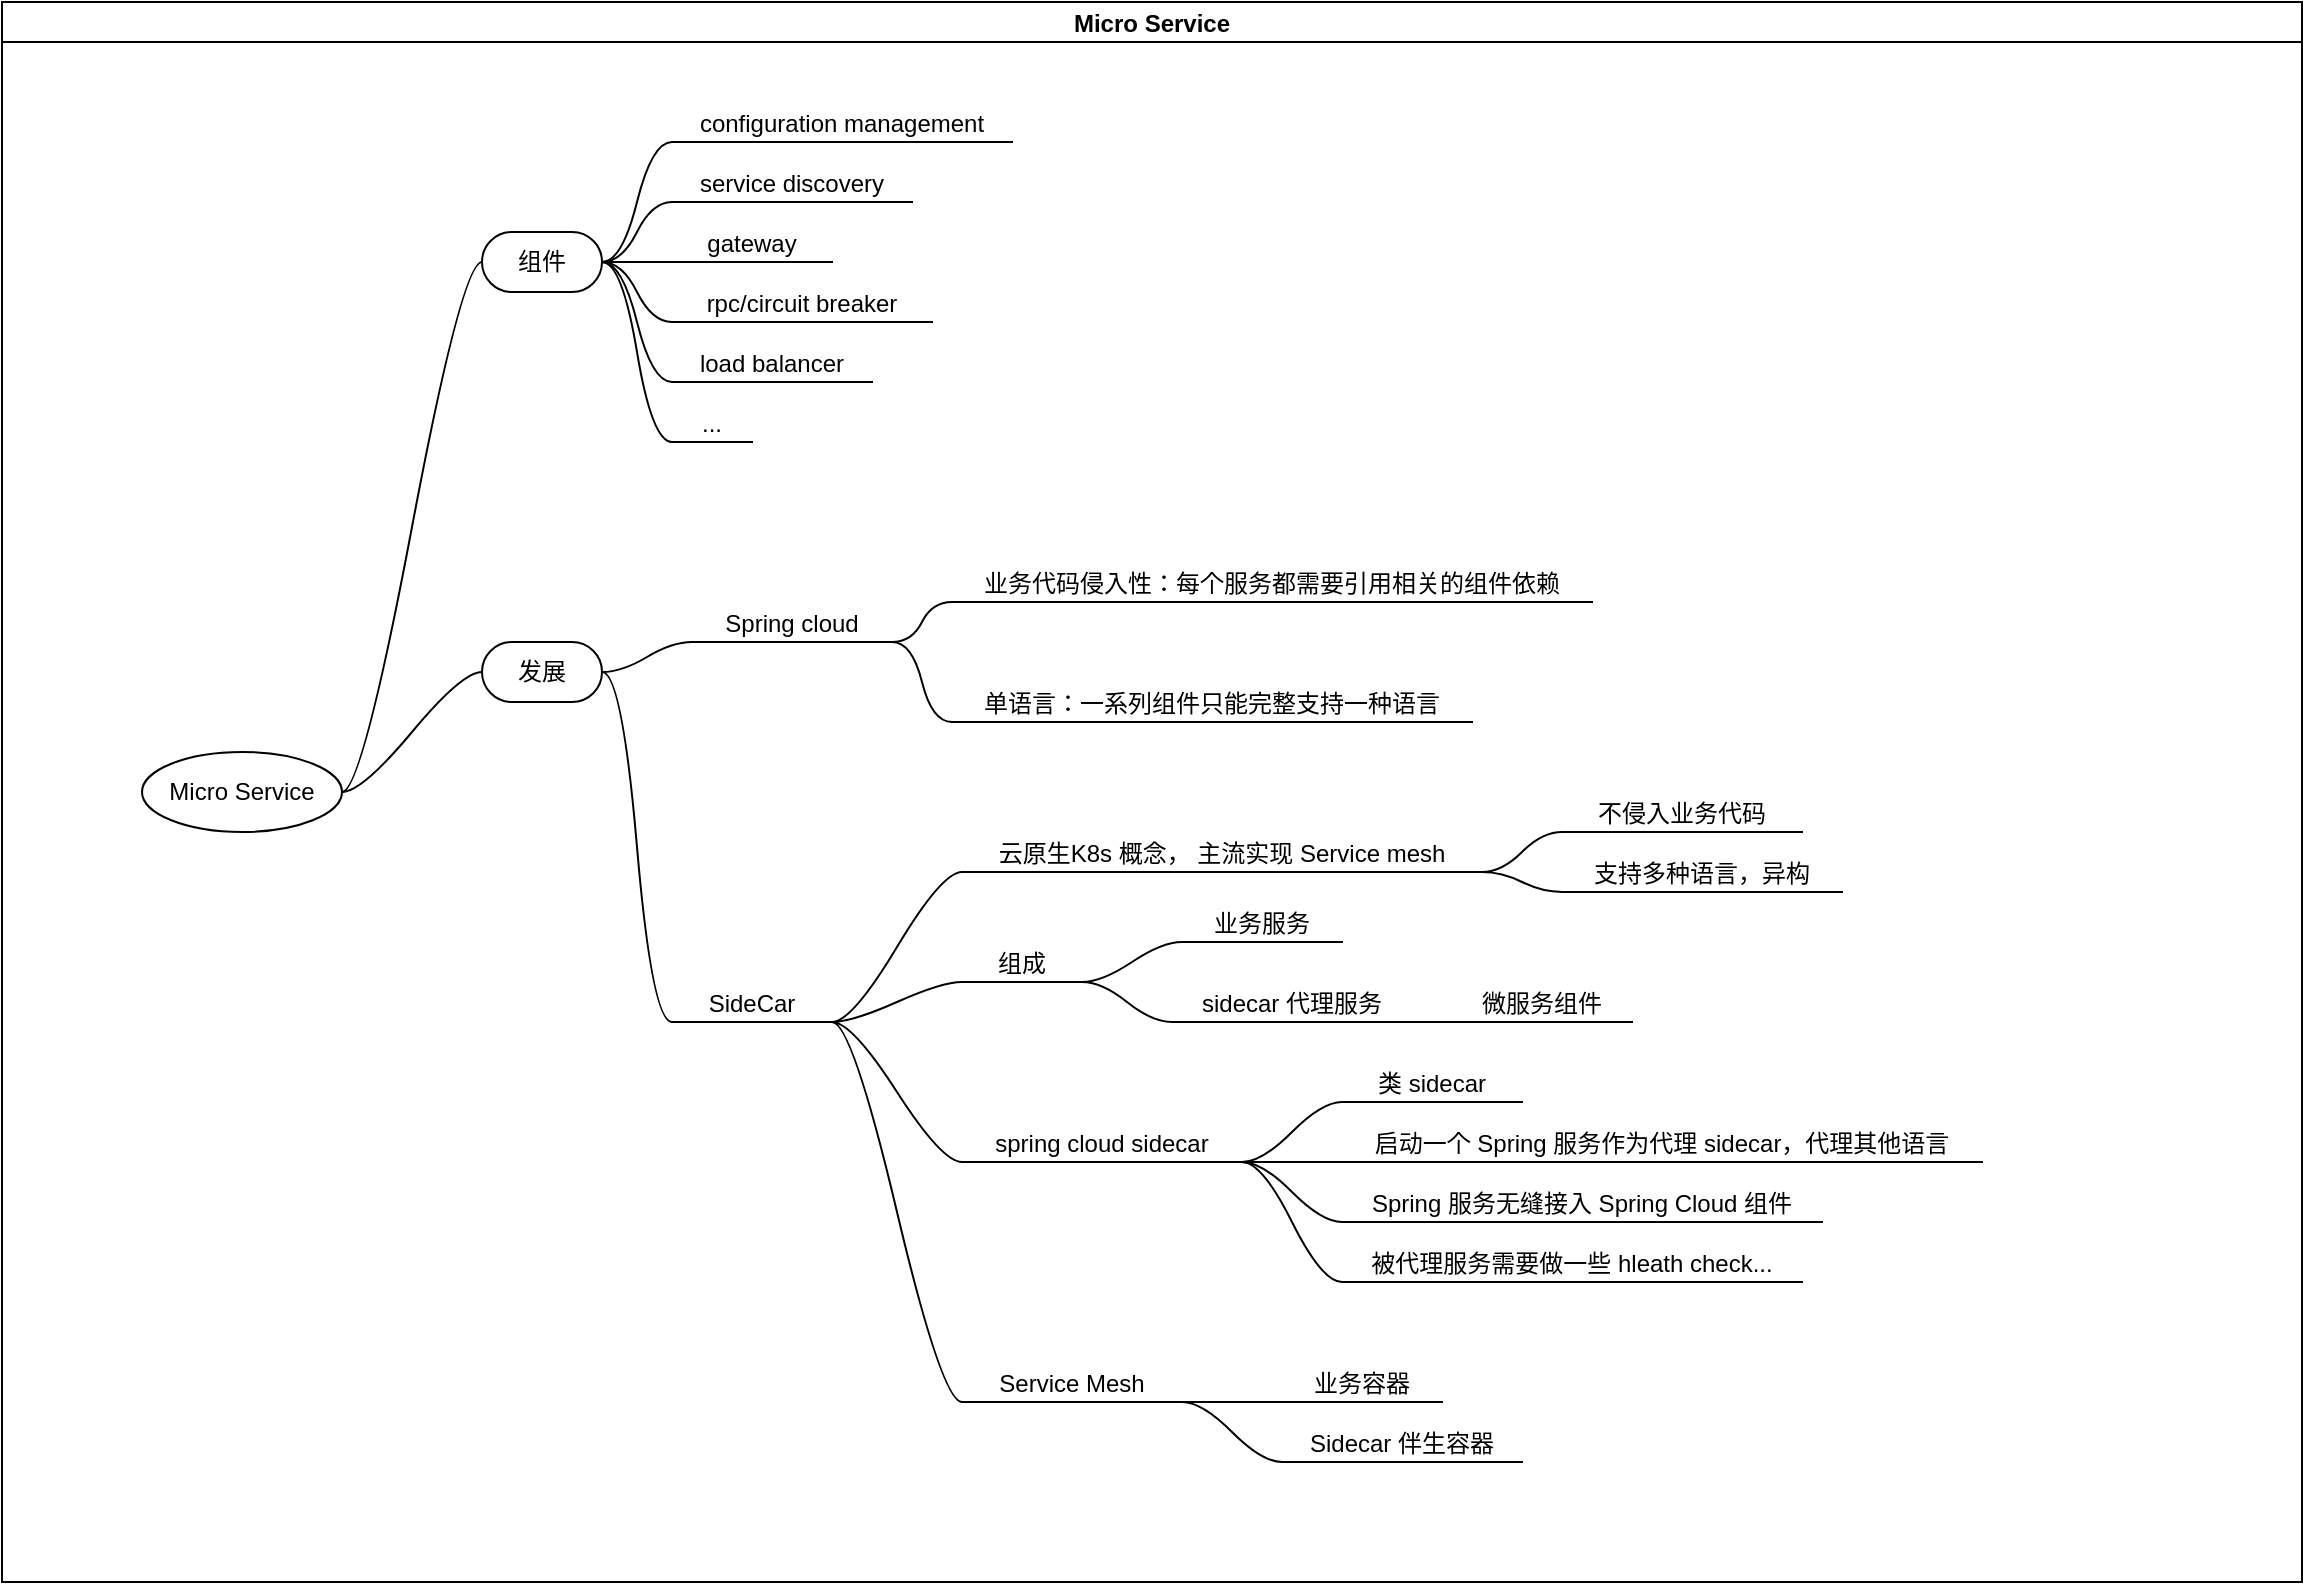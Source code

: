 <mxfile version="16.1.2" type="device" pages="3"><diagram id="G2H3_NIidZ0U_-gVQ_nc" name="Micro Service"><mxGraphModel dx="1106" dy="800" grid="1" gridSize="10" guides="1" tooltips="1" connect="1" arrows="1" fold="1" page="1" pageScale="1" pageWidth="1169" pageHeight="827" math="0" shadow="0"><root><mxCell id="KFq30_cayOu5fIDB00j7-0"/><mxCell id="KFq30_cayOu5fIDB00j7-1" parent="KFq30_cayOu5fIDB00j7-0"/><mxCell id="KfeCQ9VWt18dHbd5sEOA-0" value="Micro Service" style="swimlane;startSize=20;horizontal=1;containerType=tree;resizable=0;movable=0;" vertex="1" parent="KFq30_cayOu5fIDB00j7-1"><mxGeometry x="10" y="20" width="1150" height="790" as="geometry"/></mxCell><mxCell id="KfeCQ9VWt18dHbd5sEOA-1" value="" style="edgeStyle=entityRelationEdgeStyle;startArrow=none;endArrow=none;segment=10;curved=1;rounded=0;" edge="1" parent="KfeCQ9VWt18dHbd5sEOA-0" source="KfeCQ9VWt18dHbd5sEOA-5" target="KfeCQ9VWt18dHbd5sEOA-6"><mxGeometry relative="1" as="geometry"/></mxCell><mxCell id="KfeCQ9VWt18dHbd5sEOA-3" value="" style="edgeStyle=entityRelationEdgeStyle;startArrow=none;endArrow=none;segment=10;curved=1;rounded=0;" edge="1" parent="KfeCQ9VWt18dHbd5sEOA-0" source="KfeCQ9VWt18dHbd5sEOA-5" target="KfeCQ9VWt18dHbd5sEOA-8"><mxGeometry relative="1" as="geometry"/></mxCell><mxCell id="KfeCQ9VWt18dHbd5sEOA-5" value="Micro Service" style="ellipse;whiteSpace=wrap;html=1;align=center;treeFolding=1;treeMoving=1;newEdgeStyle={&quot;edgeStyle&quot;:&quot;entityRelationEdgeStyle&quot;,&quot;startArrow&quot;:&quot;none&quot;,&quot;endArrow&quot;:&quot;none&quot;,&quot;segment&quot;:10,&quot;curved&quot;:1};" vertex="1" parent="KfeCQ9VWt18dHbd5sEOA-0"><mxGeometry x="70" y="375" width="100" height="40" as="geometry"/></mxCell><mxCell id="KfeCQ9VWt18dHbd5sEOA-6" value="组件" style="whiteSpace=wrap;html=1;rounded=1;arcSize=50;align=center;verticalAlign=middle;strokeWidth=1;autosize=1;spacing=4;treeFolding=1;treeMoving=1;newEdgeStyle={&quot;edgeStyle&quot;:&quot;entityRelationEdgeStyle&quot;,&quot;startArrow&quot;:&quot;none&quot;,&quot;endArrow&quot;:&quot;none&quot;,&quot;segment&quot;:10,&quot;curved&quot;:1};" vertex="1" parent="KfeCQ9VWt18dHbd5sEOA-0"><mxGeometry x="240" y="115" width="60" height="30" as="geometry"/></mxCell><mxCell id="KfeCQ9VWt18dHbd5sEOA-8" value="发展" style="whiteSpace=wrap;html=1;rounded=1;arcSize=50;align=center;verticalAlign=middle;strokeWidth=1;autosize=1;spacing=4;treeFolding=1;treeMoving=1;newEdgeStyle={&quot;edgeStyle&quot;:&quot;entityRelationEdgeStyle&quot;,&quot;startArrow&quot;:&quot;none&quot;,&quot;endArrow&quot;:&quot;none&quot;,&quot;segment&quot;:10,&quot;curved&quot;:1};" vertex="1" parent="KfeCQ9VWt18dHbd5sEOA-0"><mxGeometry x="240" y="320" width="60" height="30" as="geometry"/></mxCell><mxCell id="9mdUqJEvIGlMF5I1pot0-1" value="configuration management" style="whiteSpace=wrap;html=1;shape=partialRectangle;top=0;left=0;bottom=1;right=0;points=[[0,1],[1,1]];fillColor=none;align=center;verticalAlign=bottom;routingCenterY=0.5;snapToPoint=1;recursiveResize=0;autosize=1;treeFolding=1;treeMoving=1;newEdgeStyle={&quot;edgeStyle&quot;:&quot;entityRelationEdgeStyle&quot;,&quot;startArrow&quot;:&quot;none&quot;,&quot;endArrow&quot;:&quot;none&quot;,&quot;segment&quot;:10,&quot;curved&quot;:1};" vertex="1" parent="KfeCQ9VWt18dHbd5sEOA-0"><mxGeometry x="335" y="50" width="170" height="20" as="geometry"/></mxCell><mxCell id="9mdUqJEvIGlMF5I1pot0-2" value="" style="edgeStyle=entityRelationEdgeStyle;startArrow=none;endArrow=none;segment=10;curved=1;rounded=0;" edge="1" target="9mdUqJEvIGlMF5I1pot0-1" parent="KfeCQ9VWt18dHbd5sEOA-0" source="KfeCQ9VWt18dHbd5sEOA-6"><mxGeometry relative="1" as="geometry"><mxPoint x="340" y="160" as="sourcePoint"/></mxGeometry></mxCell><mxCell id="9mdUqJEvIGlMF5I1pot0-3" value="" style="edgeStyle=entityRelationEdgeStyle;startArrow=none;endArrow=none;segment=10;curved=1;rounded=0;" edge="1" target="9mdUqJEvIGlMF5I1pot0-4" source="KfeCQ9VWt18dHbd5sEOA-6" parent="KfeCQ9VWt18dHbd5sEOA-0"><mxGeometry relative="1" as="geometry"><mxPoint x="310" y="150" as="sourcePoint"/></mxGeometry></mxCell><mxCell id="9mdUqJEvIGlMF5I1pot0-4" value="service discovery" style="whiteSpace=wrap;html=1;shape=partialRectangle;top=0;left=0;bottom=1;right=0;points=[[0,1],[1,1]];fillColor=none;align=center;verticalAlign=bottom;routingCenterY=0.5;snapToPoint=1;recursiveResize=0;autosize=1;treeFolding=1;treeMoving=1;newEdgeStyle={&quot;edgeStyle&quot;:&quot;entityRelationEdgeStyle&quot;,&quot;startArrow&quot;:&quot;none&quot;,&quot;endArrow&quot;:&quot;none&quot;,&quot;segment&quot;:10,&quot;curved&quot;:1};" vertex="1" parent="KfeCQ9VWt18dHbd5sEOA-0"><mxGeometry x="335" y="80" width="120" height="20" as="geometry"/></mxCell><mxCell id="9mdUqJEvIGlMF5I1pot0-7" value="" style="edgeStyle=entityRelationEdgeStyle;startArrow=none;endArrow=none;segment=10;curved=1;rounded=0;" edge="1" target="9mdUqJEvIGlMF5I1pot0-8" source="KfeCQ9VWt18dHbd5sEOA-6" parent="KfeCQ9VWt18dHbd5sEOA-0"><mxGeometry relative="1" as="geometry"><mxPoint x="310" y="150" as="sourcePoint"/></mxGeometry></mxCell><mxCell id="9mdUqJEvIGlMF5I1pot0-8" value="gateway" style="whiteSpace=wrap;html=1;shape=partialRectangle;top=0;left=0;bottom=1;right=0;points=[[0,1],[1,1]];fillColor=none;align=center;verticalAlign=bottom;routingCenterY=0.5;snapToPoint=1;recursiveResize=0;autosize=1;treeFolding=1;treeMoving=1;newEdgeStyle={&quot;edgeStyle&quot;:&quot;entityRelationEdgeStyle&quot;,&quot;startArrow&quot;:&quot;none&quot;,&quot;endArrow&quot;:&quot;none&quot;,&quot;segment&quot;:10,&quot;curved&quot;:1};" vertex="1" parent="KfeCQ9VWt18dHbd5sEOA-0"><mxGeometry x="335" y="110" width="80" height="20" as="geometry"/></mxCell><mxCell id="9mdUqJEvIGlMF5I1pot0-11" value="" style="edgeStyle=entityRelationEdgeStyle;startArrow=none;endArrow=none;segment=10;curved=1;rounded=0;" edge="1" target="9mdUqJEvIGlMF5I1pot0-12" source="KfeCQ9VWt18dHbd5sEOA-6" parent="KfeCQ9VWt18dHbd5sEOA-0"><mxGeometry relative="1" as="geometry"><mxPoint x="310" y="150" as="sourcePoint"/></mxGeometry></mxCell><mxCell id="9mdUqJEvIGlMF5I1pot0-12" value="rpc/circuit breaker" style="whiteSpace=wrap;html=1;shape=partialRectangle;top=0;left=0;bottom=1;right=0;points=[[0,1],[1,1]];fillColor=none;align=center;verticalAlign=bottom;routingCenterY=0.5;snapToPoint=1;recursiveResize=0;autosize=1;treeFolding=1;treeMoving=1;newEdgeStyle={&quot;edgeStyle&quot;:&quot;entityRelationEdgeStyle&quot;,&quot;startArrow&quot;:&quot;none&quot;,&quot;endArrow&quot;:&quot;none&quot;,&quot;segment&quot;:10,&quot;curved&quot;:1};" vertex="1" parent="KfeCQ9VWt18dHbd5sEOA-0"><mxGeometry x="335" y="140" width="130" height="20" as="geometry"/></mxCell><mxCell id="9mdUqJEvIGlMF5I1pot0-13" value="" style="edgeStyle=entityRelationEdgeStyle;startArrow=none;endArrow=none;segment=10;curved=1;rounded=0;" edge="1" target="9mdUqJEvIGlMF5I1pot0-14" source="KfeCQ9VWt18dHbd5sEOA-6" parent="KfeCQ9VWt18dHbd5sEOA-0"><mxGeometry relative="1" as="geometry"><mxPoint x="310" y="150" as="sourcePoint"/></mxGeometry></mxCell><mxCell id="9mdUqJEvIGlMF5I1pot0-14" value="load balancer" style="whiteSpace=wrap;html=1;shape=partialRectangle;top=0;left=0;bottom=1;right=0;points=[[0,1],[1,1]];fillColor=none;align=center;verticalAlign=bottom;routingCenterY=0.5;snapToPoint=1;recursiveResize=0;autosize=1;treeFolding=1;treeMoving=1;newEdgeStyle={&quot;edgeStyle&quot;:&quot;entityRelationEdgeStyle&quot;,&quot;startArrow&quot;:&quot;none&quot;,&quot;endArrow&quot;:&quot;none&quot;,&quot;segment&quot;:10,&quot;curved&quot;:1};" vertex="1" parent="KfeCQ9VWt18dHbd5sEOA-0"><mxGeometry x="335" y="170" width="100" height="20" as="geometry"/></mxCell><mxCell id="9mdUqJEvIGlMF5I1pot0-15" value="Spring cloud" style="whiteSpace=wrap;html=1;shape=partialRectangle;top=0;left=0;bottom=1;right=0;points=[[0,1],[1,1]];fillColor=none;align=center;verticalAlign=bottom;routingCenterY=0.5;snapToPoint=1;recursiveResize=0;autosize=1;treeFolding=1;treeMoving=1;newEdgeStyle={&quot;edgeStyle&quot;:&quot;entityRelationEdgeStyle&quot;,&quot;startArrow&quot;:&quot;none&quot;,&quot;endArrow&quot;:&quot;none&quot;,&quot;segment&quot;:10,&quot;curved&quot;:1};" vertex="1" parent="KfeCQ9VWt18dHbd5sEOA-0"><mxGeometry x="345" y="300" width="100" height="20" as="geometry"/></mxCell><mxCell id="9mdUqJEvIGlMF5I1pot0-16" value="" style="edgeStyle=entityRelationEdgeStyle;startArrow=none;endArrow=none;segment=10;curved=1;rounded=0;" edge="1" target="9mdUqJEvIGlMF5I1pot0-15" parent="KfeCQ9VWt18dHbd5sEOA-0" source="KfeCQ9VWt18dHbd5sEOA-8"><mxGeometry relative="1" as="geometry"><mxPoint x="340" y="365" as="sourcePoint"/></mxGeometry></mxCell><mxCell id="9mdUqJEvIGlMF5I1pot0-19" value="" style="edgeStyle=entityRelationEdgeStyle;startArrow=none;endArrow=none;segment=10;curved=1;rounded=0;" edge="1" target="9mdUqJEvIGlMF5I1pot0-20" source="9mdUqJEvIGlMF5I1pot0-15" parent="KfeCQ9VWt18dHbd5sEOA-0"><mxGeometry relative="1" as="geometry"><mxPoint x="310" y="355" as="sourcePoint"/></mxGeometry></mxCell><mxCell id="9mdUqJEvIGlMF5I1pot0-20" value="业务代码侵入性：每个服务都需要引用相关的组件依赖" style="whiteSpace=wrap;html=1;shape=partialRectangle;top=0;left=0;bottom=1;right=0;points=[[0,1],[1,1]];fillColor=none;align=center;verticalAlign=bottom;routingCenterY=0.5;snapToPoint=1;recursiveResize=0;autosize=1;treeFolding=1;treeMoving=1;newEdgeStyle={&quot;edgeStyle&quot;:&quot;entityRelationEdgeStyle&quot;,&quot;startArrow&quot;:&quot;none&quot;,&quot;endArrow&quot;:&quot;none&quot;,&quot;segment&quot;:10,&quot;curved&quot;:1};" vertex="1" parent="KfeCQ9VWt18dHbd5sEOA-0"><mxGeometry x="475" y="280" width="320" height="20" as="geometry"/></mxCell><mxCell id="9mdUqJEvIGlMF5I1pot0-21" value="" style="edgeStyle=entityRelationEdgeStyle;startArrow=none;endArrow=none;segment=10;curved=1;rounded=0;" edge="1" target="9mdUqJEvIGlMF5I1pot0-22" source="KfeCQ9VWt18dHbd5sEOA-6" parent="KfeCQ9VWt18dHbd5sEOA-0"><mxGeometry relative="1" as="geometry"><mxPoint x="310" y="150" as="sourcePoint"/></mxGeometry></mxCell><mxCell id="9mdUqJEvIGlMF5I1pot0-22" value="..." style="whiteSpace=wrap;html=1;shape=partialRectangle;top=0;left=0;bottom=1;right=0;points=[[0,1],[1,1]];fillColor=none;align=center;verticalAlign=bottom;routingCenterY=0.5;snapToPoint=1;recursiveResize=0;autosize=1;treeFolding=1;treeMoving=1;newEdgeStyle={&quot;edgeStyle&quot;:&quot;entityRelationEdgeStyle&quot;,&quot;startArrow&quot;:&quot;none&quot;,&quot;endArrow&quot;:&quot;none&quot;,&quot;segment&quot;:10,&quot;curved&quot;:1};" vertex="1" parent="KfeCQ9VWt18dHbd5sEOA-0"><mxGeometry x="335" y="200" width="40" height="20" as="geometry"/></mxCell><mxCell id="9mdUqJEvIGlMF5I1pot0-24" value="" style="edgeStyle=entityRelationEdgeStyle;startArrow=none;endArrow=none;segment=10;curved=1;rounded=0;" edge="1" target="9mdUqJEvIGlMF5I1pot0-25" source="9mdUqJEvIGlMF5I1pot0-15" parent="KfeCQ9VWt18dHbd5sEOA-0"><mxGeometry relative="1" as="geometry"><mxPoint x="480" y="365" as="sourcePoint"/></mxGeometry></mxCell><mxCell id="9mdUqJEvIGlMF5I1pot0-25" value="单语言：一系列组件只能完整支持一种语言" style="whiteSpace=wrap;html=1;shape=partialRectangle;top=0;left=0;bottom=1;right=0;points=[[0,1],[1,1]];fillColor=none;align=center;verticalAlign=bottom;routingCenterY=0.5;snapToPoint=1;recursiveResize=0;autosize=1;treeFolding=1;treeMoving=1;newEdgeStyle={&quot;edgeStyle&quot;:&quot;entityRelationEdgeStyle&quot;,&quot;startArrow&quot;:&quot;none&quot;,&quot;endArrow&quot;:&quot;none&quot;,&quot;segment&quot;:10,&quot;curved&quot;:1};" vertex="1" parent="KfeCQ9VWt18dHbd5sEOA-0"><mxGeometry x="475" y="340" width="260" height="20" as="geometry"/></mxCell><mxCell id="9mdUqJEvIGlMF5I1pot0-26" value="" style="edgeStyle=entityRelationEdgeStyle;startArrow=none;endArrow=none;segment=10;curved=1;rounded=0;" edge="1" target="9mdUqJEvIGlMF5I1pot0-27" source="KfeCQ9VWt18dHbd5sEOA-8" parent="KfeCQ9VWt18dHbd5sEOA-0"><mxGeometry relative="1" as="geometry"><mxPoint x="310" y="355" as="sourcePoint"/></mxGeometry></mxCell><mxCell id="9mdUqJEvIGlMF5I1pot0-27" value="SideCar" style="whiteSpace=wrap;html=1;shape=partialRectangle;top=0;left=0;bottom=1;right=0;points=[[0,1],[1,1]];fillColor=none;align=center;verticalAlign=bottom;routingCenterY=0.5;snapToPoint=1;recursiveResize=0;autosize=1;treeFolding=1;treeMoving=1;newEdgeStyle={&quot;edgeStyle&quot;:&quot;entityRelationEdgeStyle&quot;,&quot;startArrow&quot;:&quot;none&quot;,&quot;endArrow&quot;:&quot;none&quot;,&quot;segment&quot;:10,&quot;curved&quot;:1};" vertex="1" parent="KfeCQ9VWt18dHbd5sEOA-0"><mxGeometry x="335" y="490" width="80" height="20" as="geometry"/></mxCell><mxCell id="9mdUqJEvIGlMF5I1pot0-32" value="" style="edgeStyle=entityRelationEdgeStyle;startArrow=none;endArrow=none;segment=10;curved=1;rounded=0;" edge="1" target="9mdUqJEvIGlMF5I1pot0-33" source="9mdUqJEvIGlMF5I1pot0-27" parent="KfeCQ9VWt18dHbd5sEOA-0"><mxGeometry relative="1" as="geometry"><mxPoint x="310" y="355" as="sourcePoint"/></mxGeometry></mxCell><mxCell id="9mdUqJEvIGlMF5I1pot0-33" value="spring cloud sidecar" style="whiteSpace=wrap;html=1;shape=partialRectangle;top=0;left=0;bottom=1;right=0;points=[[0,1],[1,1]];fillColor=none;align=center;verticalAlign=bottom;routingCenterY=0.5;snapToPoint=1;recursiveResize=0;autosize=1;treeFolding=1;treeMoving=1;newEdgeStyle={&quot;edgeStyle&quot;:&quot;entityRelationEdgeStyle&quot;,&quot;startArrow&quot;:&quot;none&quot;,&quot;endArrow&quot;:&quot;none&quot;,&quot;segment&quot;:10,&quot;curved&quot;:1};" vertex="1" parent="KfeCQ9VWt18dHbd5sEOA-0"><mxGeometry x="480" y="560" width="140" height="20" as="geometry"/></mxCell><mxCell id="9mdUqJEvIGlMF5I1pot0-34" value="" style="edgeStyle=entityRelationEdgeStyle;startArrow=none;endArrow=none;segment=10;curved=1;rounded=0;" edge="1" target="9mdUqJEvIGlMF5I1pot0-35" source="9mdUqJEvIGlMF5I1pot0-27" parent="KfeCQ9VWt18dHbd5sEOA-0"><mxGeometry relative="1" as="geometry"><mxPoint x="310" y="355" as="sourcePoint"/></mxGeometry></mxCell><mxCell id="9mdUqJEvIGlMF5I1pot0-35" value="Service Mesh" style="whiteSpace=wrap;html=1;shape=partialRectangle;top=0;left=0;bottom=1;right=0;points=[[0,1],[1,1]];fillColor=none;align=center;verticalAlign=bottom;routingCenterY=0.5;snapToPoint=1;recursiveResize=0;autosize=1;treeFolding=1;treeMoving=1;newEdgeStyle={&quot;edgeStyle&quot;:&quot;entityRelationEdgeStyle&quot;,&quot;startArrow&quot;:&quot;none&quot;,&quot;endArrow&quot;:&quot;none&quot;,&quot;segment&quot;:10,&quot;curved&quot;:1};" vertex="1" parent="KfeCQ9VWt18dHbd5sEOA-0"><mxGeometry x="480" y="680" width="110" height="20" as="geometry"/></mxCell><mxCell id="9mdUqJEvIGlMF5I1pot0-36" value="" style="edgeStyle=entityRelationEdgeStyle;startArrow=none;endArrow=none;segment=10;curved=1;rounded=0;" edge="1" target="9mdUqJEvIGlMF5I1pot0-37" source="9mdUqJEvIGlMF5I1pot0-27" parent="KfeCQ9VWt18dHbd5sEOA-0"><mxGeometry relative="1" as="geometry"><mxPoint x="310" y="355" as="sourcePoint"/></mxGeometry></mxCell><mxCell id="9mdUqJEvIGlMF5I1pot0-37" value="云原生K8s 概念， 主流实现 Service mesh" style="whiteSpace=wrap;html=1;shape=partialRectangle;top=0;left=0;bottom=1;right=0;points=[[0,1],[1,1]];fillColor=none;align=center;verticalAlign=bottom;routingCenterY=0.5;snapToPoint=1;recursiveResize=0;autosize=1;treeFolding=1;treeMoving=1;newEdgeStyle={&quot;edgeStyle&quot;:&quot;entityRelationEdgeStyle&quot;,&quot;startArrow&quot;:&quot;none&quot;,&quot;endArrow&quot;:&quot;none&quot;,&quot;segment&quot;:10,&quot;curved&quot;:1};" vertex="1" parent="KfeCQ9VWt18dHbd5sEOA-0"><mxGeometry x="480" y="415" width="260" height="20" as="geometry"/></mxCell><mxCell id="9mdUqJEvIGlMF5I1pot0-38" value="" style="edgeStyle=entityRelationEdgeStyle;startArrow=none;endArrow=none;segment=10;curved=1;rounded=0;" edge="1" target="9mdUqJEvIGlMF5I1pot0-39" source="9mdUqJEvIGlMF5I1pot0-33" parent="KfeCQ9VWt18dHbd5sEOA-0"><mxGeometry relative="1" as="geometry"><mxPoint x="450" y="600" as="sourcePoint"/></mxGeometry></mxCell><mxCell id="9mdUqJEvIGlMF5I1pot0-39" value="类 sidecar" style="whiteSpace=wrap;html=1;shape=partialRectangle;top=0;left=0;bottom=1;right=0;points=[[0,1],[1,1]];fillColor=none;align=center;verticalAlign=bottom;routingCenterY=0.5;snapToPoint=1;recursiveResize=0;autosize=1;treeFolding=1;treeMoving=1;newEdgeStyle={&quot;edgeStyle&quot;:&quot;entityRelationEdgeStyle&quot;,&quot;startArrow&quot;:&quot;none&quot;,&quot;endArrow&quot;:&quot;none&quot;,&quot;segment&quot;:10,&quot;curved&quot;:1};" vertex="1" parent="KfeCQ9VWt18dHbd5sEOA-0"><mxGeometry x="670" y="530" width="90" height="20" as="geometry"/></mxCell><mxCell id="9mdUqJEvIGlMF5I1pot0-40" value="" style="edgeStyle=entityRelationEdgeStyle;startArrow=none;endArrow=none;segment=10;curved=1;rounded=0;" edge="1" target="9mdUqJEvIGlMF5I1pot0-41" source="9mdUqJEvIGlMF5I1pot0-33" parent="KfeCQ9VWt18dHbd5sEOA-0"><mxGeometry relative="1" as="geometry"><mxPoint x="450" y="600" as="sourcePoint"/></mxGeometry></mxCell><mxCell id="9mdUqJEvIGlMF5I1pot0-41" value="启动一个 Spring 服务作为代理 sidecar，代理其他语言" style="whiteSpace=wrap;html=1;shape=partialRectangle;top=0;left=0;bottom=1;right=0;points=[[0,1],[1,1]];fillColor=none;align=center;verticalAlign=bottom;routingCenterY=0.5;snapToPoint=1;recursiveResize=0;autosize=1;treeFolding=1;treeMoving=1;newEdgeStyle={&quot;edgeStyle&quot;:&quot;entityRelationEdgeStyle&quot;,&quot;startArrow&quot;:&quot;none&quot;,&quot;endArrow&quot;:&quot;none&quot;,&quot;segment&quot;:10,&quot;curved&quot;:1};" vertex="1" parent="KfeCQ9VWt18dHbd5sEOA-0"><mxGeometry x="670" y="560" width="320" height="20" as="geometry"/></mxCell><mxCell id="9mdUqJEvIGlMF5I1pot0-42" value="" style="edgeStyle=entityRelationEdgeStyle;startArrow=none;endArrow=none;segment=10;curved=1;rounded=0;" edge="1" target="9mdUqJEvIGlMF5I1pot0-43" source="9mdUqJEvIGlMF5I1pot0-33" parent="KfeCQ9VWt18dHbd5sEOA-0"><mxGeometry relative="1" as="geometry"><mxPoint x="630" y="600" as="sourcePoint"/></mxGeometry></mxCell><mxCell id="9mdUqJEvIGlMF5I1pot0-43" value="Spring 服务无缝接入 Spring Cloud 组件" style="whiteSpace=wrap;html=1;shape=partialRectangle;top=0;left=0;bottom=1;right=0;points=[[0,1],[1,1]];fillColor=none;align=center;verticalAlign=bottom;routingCenterY=0.5;snapToPoint=1;recursiveResize=0;autosize=1;treeFolding=1;treeMoving=1;newEdgeStyle={&quot;edgeStyle&quot;:&quot;entityRelationEdgeStyle&quot;,&quot;startArrow&quot;:&quot;none&quot;,&quot;endArrow&quot;:&quot;none&quot;,&quot;segment&quot;:10,&quot;curved&quot;:1};" vertex="1" parent="KfeCQ9VWt18dHbd5sEOA-0"><mxGeometry x="670" y="590" width="240" height="20" as="geometry"/></mxCell><mxCell id="9mdUqJEvIGlMF5I1pot0-44" value="" style="edgeStyle=entityRelationEdgeStyle;startArrow=none;endArrow=none;segment=10;curved=1;rounded=0;" edge="1" target="9mdUqJEvIGlMF5I1pot0-45" source="9mdUqJEvIGlMF5I1pot0-33" parent="KfeCQ9VWt18dHbd5sEOA-0"><mxGeometry relative="1" as="geometry"><mxPoint x="630" y="600" as="sourcePoint"/></mxGeometry></mxCell><mxCell id="9mdUqJEvIGlMF5I1pot0-45" value="被代理服务需要做一些 hleath check..." style="whiteSpace=wrap;html=1;shape=partialRectangle;top=0;left=0;bottom=1;right=0;points=[[0,1],[1,1]];fillColor=none;align=center;verticalAlign=bottom;routingCenterY=0.5;snapToPoint=1;recursiveResize=0;autosize=1;treeFolding=1;treeMoving=1;newEdgeStyle={&quot;edgeStyle&quot;:&quot;entityRelationEdgeStyle&quot;,&quot;startArrow&quot;:&quot;none&quot;,&quot;endArrow&quot;:&quot;none&quot;,&quot;segment&quot;:10,&quot;curved&quot;:1};" vertex="1" parent="KfeCQ9VWt18dHbd5sEOA-0"><mxGeometry x="670" y="620" width="230" height="20" as="geometry"/></mxCell><mxCell id="9mdUqJEvIGlMF5I1pot0-46" value="" style="edgeStyle=entityRelationEdgeStyle;startArrow=none;endArrow=none;segment=10;curved=1;rounded=0;" edge="1" target="9mdUqJEvIGlMF5I1pot0-47" source="9mdUqJEvIGlMF5I1pot0-27" parent="KfeCQ9VWt18dHbd5sEOA-0"><mxGeometry relative="1" as="geometry"><mxPoint x="425" y="530" as="sourcePoint"/></mxGeometry></mxCell><mxCell id="9mdUqJEvIGlMF5I1pot0-47" value="组成" style="whiteSpace=wrap;html=1;shape=partialRectangle;top=0;left=0;bottom=1;right=0;points=[[0,1],[1,1]];fillColor=none;align=center;verticalAlign=bottom;routingCenterY=0.5;snapToPoint=1;recursiveResize=0;autosize=1;treeFolding=1;treeMoving=1;newEdgeStyle={&quot;edgeStyle&quot;:&quot;entityRelationEdgeStyle&quot;,&quot;startArrow&quot;:&quot;none&quot;,&quot;endArrow&quot;:&quot;none&quot;,&quot;segment&quot;:10,&quot;curved&quot;:1};" vertex="1" parent="KfeCQ9VWt18dHbd5sEOA-0"><mxGeometry x="480" y="470" width="60" height="20" as="geometry"/></mxCell><mxCell id="9mdUqJEvIGlMF5I1pot0-48" value="" style="edgeStyle=entityRelationEdgeStyle;startArrow=none;endArrow=none;segment=10;curved=1;rounded=0;" edge="1" target="9mdUqJEvIGlMF5I1pot0-49" source="9mdUqJEvIGlMF5I1pot0-47" parent="KfeCQ9VWt18dHbd5sEOA-0"><mxGeometry relative="1" as="geometry"><mxPoint x="425" y="530" as="sourcePoint"/></mxGeometry></mxCell><mxCell id="9mdUqJEvIGlMF5I1pot0-49" value="业务服务" style="whiteSpace=wrap;html=1;shape=partialRectangle;top=0;left=0;bottom=1;right=0;points=[[0,1],[1,1]];fillColor=none;align=center;verticalAlign=bottom;routingCenterY=0.5;snapToPoint=1;recursiveResize=0;autosize=1;treeFolding=1;treeMoving=1;newEdgeStyle={&quot;edgeStyle&quot;:&quot;entityRelationEdgeStyle&quot;,&quot;startArrow&quot;:&quot;none&quot;,&quot;endArrow&quot;:&quot;none&quot;,&quot;segment&quot;:10,&quot;curved&quot;:1};" vertex="1" parent="KfeCQ9VWt18dHbd5sEOA-0"><mxGeometry x="590" y="450" width="80" height="20" as="geometry"/></mxCell><mxCell id="9mdUqJEvIGlMF5I1pot0-50" value="" style="edgeStyle=entityRelationEdgeStyle;startArrow=none;endArrow=none;segment=10;curved=1;rounded=0;" edge="1" target="9mdUqJEvIGlMF5I1pot0-51" source="9mdUqJEvIGlMF5I1pot0-47" parent="KfeCQ9VWt18dHbd5sEOA-0"><mxGeometry relative="1" as="geometry"><mxPoint x="425" y="530" as="sourcePoint"/></mxGeometry></mxCell><mxCell id="9mdUqJEvIGlMF5I1pot0-51" value="sidecar 代理服务" style="whiteSpace=wrap;html=1;shape=partialRectangle;top=0;left=0;bottom=1;right=0;points=[[0,1],[1,1]];fillColor=none;align=center;verticalAlign=bottom;routingCenterY=0.5;snapToPoint=1;recursiveResize=0;autosize=1;treeFolding=1;treeMoving=1;newEdgeStyle={&quot;edgeStyle&quot;:&quot;entityRelationEdgeStyle&quot;,&quot;startArrow&quot;:&quot;none&quot;,&quot;endArrow&quot;:&quot;none&quot;,&quot;segment&quot;:10,&quot;curved&quot;:1};" vertex="1" parent="KfeCQ9VWt18dHbd5sEOA-0"><mxGeometry x="585" y="490" width="120" height="20" as="geometry"/></mxCell><mxCell id="9mdUqJEvIGlMF5I1pot0-52" value="" style="edgeStyle=entityRelationEdgeStyle;startArrow=none;endArrow=none;segment=10;curved=1;rounded=0;" edge="1" target="9mdUqJEvIGlMF5I1pot0-53" source="9mdUqJEvIGlMF5I1pot0-51" parent="KfeCQ9VWt18dHbd5sEOA-0"><mxGeometry relative="1" as="geometry"><mxPoint x="550" y="510" as="sourcePoint"/></mxGeometry></mxCell><mxCell id="9mdUqJEvIGlMF5I1pot0-53" value="微服务组件" style="whiteSpace=wrap;html=1;shape=partialRectangle;top=0;left=0;bottom=1;right=0;points=[[0,1],[1,1]];fillColor=none;align=center;verticalAlign=bottom;routingCenterY=0.5;snapToPoint=1;recursiveResize=0;autosize=1;treeFolding=1;treeMoving=1;newEdgeStyle={&quot;edgeStyle&quot;:&quot;entityRelationEdgeStyle&quot;,&quot;startArrow&quot;:&quot;none&quot;,&quot;endArrow&quot;:&quot;none&quot;,&quot;segment&quot;:10,&quot;curved&quot;:1};" vertex="1" parent="KfeCQ9VWt18dHbd5sEOA-0"><mxGeometry x="725" y="490" width="90" height="20" as="geometry"/></mxCell><mxCell id="9mdUqJEvIGlMF5I1pot0-54" value="" style="edgeStyle=entityRelationEdgeStyle;startArrow=none;endArrow=none;segment=10;curved=1;rounded=0;" edge="1" target="9mdUqJEvIGlMF5I1pot0-55" source="9mdUqJEvIGlMF5I1pot0-35" parent="KfeCQ9VWt18dHbd5sEOA-0"><mxGeometry relative="1" as="geometry"><mxPoint x="425" y="530" as="sourcePoint"/></mxGeometry></mxCell><mxCell id="9mdUqJEvIGlMF5I1pot0-55" value="业务容器" style="whiteSpace=wrap;html=1;shape=partialRectangle;top=0;left=0;bottom=1;right=0;points=[[0,1],[1,1]];fillColor=none;align=center;verticalAlign=bottom;routingCenterY=0.5;snapToPoint=1;recursiveResize=0;autosize=1;treeFolding=1;treeMoving=1;newEdgeStyle={&quot;edgeStyle&quot;:&quot;entityRelationEdgeStyle&quot;,&quot;startArrow&quot;:&quot;none&quot;,&quot;endArrow&quot;:&quot;none&quot;,&quot;segment&quot;:10,&quot;curved&quot;:1};" vertex="1" parent="KfeCQ9VWt18dHbd5sEOA-0"><mxGeometry x="640" y="680" width="80" height="20" as="geometry"/></mxCell><mxCell id="9mdUqJEvIGlMF5I1pot0-56" value="" style="edgeStyle=entityRelationEdgeStyle;startArrow=none;endArrow=none;segment=10;curved=1;rounded=0;" edge="1" target="9mdUqJEvIGlMF5I1pot0-57" source="9mdUqJEvIGlMF5I1pot0-35" parent="KfeCQ9VWt18dHbd5sEOA-0"><mxGeometry relative="1" as="geometry"><mxPoint x="425" y="530" as="sourcePoint"/></mxGeometry></mxCell><mxCell id="9mdUqJEvIGlMF5I1pot0-57" value="Sidecar 伴生容器" style="whiteSpace=wrap;html=1;shape=partialRectangle;top=0;left=0;bottom=1;right=0;points=[[0,1],[1,1]];fillColor=none;align=center;verticalAlign=bottom;routingCenterY=0.5;snapToPoint=1;recursiveResize=0;autosize=1;treeFolding=1;treeMoving=1;newEdgeStyle={&quot;edgeStyle&quot;:&quot;entityRelationEdgeStyle&quot;,&quot;startArrow&quot;:&quot;none&quot;,&quot;endArrow&quot;:&quot;none&quot;,&quot;segment&quot;:10,&quot;curved&quot;:1};" vertex="1" parent="KfeCQ9VWt18dHbd5sEOA-0"><mxGeometry x="640" y="710" width="120" height="20" as="geometry"/></mxCell><mxCell id="9mdUqJEvIGlMF5I1pot0-58" value="" style="edgeStyle=entityRelationEdgeStyle;startArrow=none;endArrow=none;segment=10;curved=1;rounded=0;" edge="1" target="9mdUqJEvIGlMF5I1pot0-59" source="9mdUqJEvIGlMF5I1pot0-37" parent="KfeCQ9VWt18dHbd5sEOA-0"><mxGeometry relative="1" as="geometry"><mxPoint x="425" y="530" as="sourcePoint"/></mxGeometry></mxCell><mxCell id="9mdUqJEvIGlMF5I1pot0-59" value="不侵入业务代码" style="whiteSpace=wrap;html=1;shape=partialRectangle;top=0;left=0;bottom=1;right=0;points=[[0,1],[1,1]];fillColor=none;align=center;verticalAlign=bottom;routingCenterY=0.5;snapToPoint=1;recursiveResize=0;autosize=1;treeFolding=1;treeMoving=1;newEdgeStyle={&quot;edgeStyle&quot;:&quot;entityRelationEdgeStyle&quot;,&quot;startArrow&quot;:&quot;none&quot;,&quot;endArrow&quot;:&quot;none&quot;,&quot;segment&quot;:10,&quot;curved&quot;:1};" vertex="1" parent="KfeCQ9VWt18dHbd5sEOA-0"><mxGeometry x="780" y="395" width="120" height="20" as="geometry"/></mxCell><mxCell id="9mdUqJEvIGlMF5I1pot0-60" value="" style="edgeStyle=entityRelationEdgeStyle;startArrow=none;endArrow=none;segment=10;curved=1;rounded=0;" edge="1" target="9mdUqJEvIGlMF5I1pot0-61" source="9mdUqJEvIGlMF5I1pot0-37" parent="KfeCQ9VWt18dHbd5sEOA-0"><mxGeometry relative="1" as="geometry"><mxPoint x="750" y="455" as="sourcePoint"/></mxGeometry></mxCell><mxCell id="9mdUqJEvIGlMF5I1pot0-61" value="支持多种语言，异构" style="whiteSpace=wrap;html=1;shape=partialRectangle;top=0;left=0;bottom=1;right=0;points=[[0,1],[1,1]];fillColor=none;align=center;verticalAlign=bottom;routingCenterY=0.5;snapToPoint=1;recursiveResize=0;autosize=1;treeFolding=1;treeMoving=1;newEdgeStyle={&quot;edgeStyle&quot;:&quot;entityRelationEdgeStyle&quot;,&quot;startArrow&quot;:&quot;none&quot;,&quot;endArrow&quot;:&quot;none&quot;,&quot;segment&quot;:10,&quot;curved&quot;:1};" vertex="1" parent="KfeCQ9VWt18dHbd5sEOA-0"><mxGeometry x="780" y="425" width="140" height="20" as="geometry"/></mxCell></root></mxGraphModel></diagram><diagram id="EsEOUA4yxL0yUVSUixGv" name="Spring"><mxGraphModel dx="1843" dy="1333" grid="1" gridSize="10" guides="1" tooltips="1" connect="1" arrows="1" fold="1" page="1" pageScale="1" pageWidth="1169" pageHeight="827" math="0" shadow="0"><root><mxCell id="0"/><mxCell id="1" parent="0"/><mxCell id="F-Ff-eHJoBKHqlpSilNS-1" value="Spring" style="swimlane;startSize=20;horizontal=1;containerType=tree;movable=0;resizable=0;" parent="1" vertex="1"><mxGeometry x="20" y="10" width="1130" height="810" as="geometry"/></mxCell><mxCell id="F-Ff-eHJoBKHqlpSilNS-2" value="" style="edgeStyle=entityRelationEdgeStyle;startArrow=none;endArrow=none;segment=10;curved=1;rounded=0;" parent="F-Ff-eHJoBKHqlpSilNS-1" source="F-Ff-eHJoBKHqlpSilNS-6" target="F-Ff-eHJoBKHqlpSilNS-7" edge="1"><mxGeometry relative="1" as="geometry"/></mxCell><mxCell id="F-Ff-eHJoBKHqlpSilNS-3" value="" style="edgeStyle=entityRelationEdgeStyle;startArrow=none;endArrow=none;segment=10;curved=1;rounded=0;exitX=1;exitY=0.5;exitDx=0;exitDy=0;" parent="F-Ff-eHJoBKHqlpSilNS-1" source="F-Ff-eHJoBKHqlpSilNS-7" target="F-Ff-eHJoBKHqlpSilNS-8" edge="1"><mxGeometry relative="1" as="geometry"/></mxCell><mxCell id="F-Ff-eHJoBKHqlpSilNS-4" value="" style="edgeStyle=entityRelationEdgeStyle;startArrow=none;endArrow=none;segment=10;curved=1;rounded=0;" parent="F-Ff-eHJoBKHqlpSilNS-1" source="F-Ff-eHJoBKHqlpSilNS-6" target="F-Ff-eHJoBKHqlpSilNS-9" edge="1"><mxGeometry relative="1" as="geometry"/></mxCell><mxCell id="F-Ff-eHJoBKHqlpSilNS-6" value="Spring" style="ellipse;whiteSpace=wrap;html=1;align=center;treeFolding=1;treeMoving=1;newEdgeStyle={&quot;edgeStyle&quot;:&quot;entityRelationEdgeStyle&quot;,&quot;startArrow&quot;:&quot;none&quot;,&quot;endArrow&quot;:&quot;none&quot;,&quot;segment&quot;:10,&quot;curved&quot;:1};" parent="F-Ff-eHJoBKHqlpSilNS-1" vertex="1"><mxGeometry x="120" y="385" width="100" height="40" as="geometry"/></mxCell><mxCell id="F-Ff-eHJoBKHqlpSilNS-7" value="组成" style="whiteSpace=wrap;html=1;rounded=1;arcSize=50;align=center;verticalAlign=middle;strokeWidth=1;autosize=1;spacing=4;treeFolding=1;treeMoving=1;newEdgeStyle={&quot;edgeStyle&quot;:&quot;entityRelationEdgeStyle&quot;,&quot;startArrow&quot;:&quot;none&quot;,&quot;endArrow&quot;:&quot;none&quot;,&quot;segment&quot;:10,&quot;curved&quot;:1};" parent="F-Ff-eHJoBKHqlpSilNS-1" vertex="1"><mxGeometry x="310" y="530" width="60" height="30" as="geometry"/></mxCell><mxCell id="F-Ff-eHJoBKHqlpSilNS-8" value="boot" style="whiteSpace=wrap;html=1;shape=partialRectangle;top=0;left=0;bottom=1;right=0;points=[[0,1],[1,1]];fillColor=none;align=center;verticalAlign=bottom;routingCenterY=0.5;snapToPoint=1;autosize=1;treeFolding=1;treeMoving=1;newEdgeStyle={&quot;edgeStyle&quot;:&quot;entityRelationEdgeStyle&quot;,&quot;startArrow&quot;:&quot;none&quot;,&quot;endArrow&quot;:&quot;none&quot;,&quot;segment&quot;:10,&quot;curved&quot;:1};" parent="F-Ff-eHJoBKHqlpSilNS-1" vertex="1"><mxGeometry x="445" y="444" width="60" height="20" as="geometry"/></mxCell><mxCell id="F-Ff-eHJoBKHqlpSilNS-9" value="&amp;nbsp;spring boot&lt;br&gt;version" style="whiteSpace=wrap;html=1;rounded=1;arcSize=50;align=center;verticalAlign=middle;strokeWidth=1;autosize=1;spacing=4;treeFolding=1;treeMoving=1;newEdgeStyle={&quot;edgeStyle&quot;:&quot;entityRelationEdgeStyle&quot;,&quot;startArrow&quot;:&quot;none&quot;,&quot;endArrow&quot;:&quot;none&quot;,&quot;segment&quot;:10,&quot;curved&quot;:1};" parent="F-Ff-eHJoBKHqlpSilNS-1" vertex="1"><mxGeometry x="290" y="190" width="100" height="40" as="geometry"/></mxCell><mxCell id="Lc7oYTg2abMKhDVjzg1D-3" value="&lt;span style=&quot;color: rgb(37 , 41 , 51) ; font-family: , , &amp;#34;segoe ui&amp;#34; , &amp;#34;roboto&amp;#34; , &amp;#34;ubuntu&amp;#34; , &amp;#34;cantarell&amp;#34; , &amp;#34;noto sans&amp;#34; , sans-serif , &amp;#34;blinkmacsystemfont&amp;#34; , &amp;#34;helvetica neue&amp;#34; , &amp;#34;pingfang sc&amp;#34; , &amp;#34;hiragino sans gb&amp;#34; , &amp;#34;microsoft yahei&amp;#34; , &amp;#34;arial&amp;#34; ; background-color: rgb(255 , 255 , 255)&quot;&gt;2.3.12.RELEASE&lt;/span&gt;" style="whiteSpace=wrap;html=1;shape=partialRectangle;top=0;left=0;bottom=1;right=0;points=[[0,1],[1,1]];fillColor=none;align=center;verticalAlign=bottom;routingCenterY=0.5;snapToPoint=1;recursiveResize=0;autosize=1;treeFolding=1;treeMoving=1;newEdgeStyle={&quot;edgeStyle&quot;:&quot;entityRelationEdgeStyle&quot;,&quot;startArrow&quot;:&quot;none&quot;,&quot;endArrow&quot;:&quot;none&quot;,&quot;segment&quot;:10,&quot;curved&quot;:1};" parent="F-Ff-eHJoBKHqlpSilNS-1" vertex="1"><mxGeometry x="505" y="90" width="120" height="20" as="geometry"/></mxCell><mxCell id="Lc7oYTg2abMKhDVjzg1D-4" value="" style="edgeStyle=entityRelationEdgeStyle;startArrow=none;endArrow=none;segment=10;curved=1;rounded=0;" parent="F-Ff-eHJoBKHqlpSilNS-1" source="F-Ff-eHJoBKHqlpSilNS-9" target="Lc7oYTg2abMKhDVjzg1D-3" edge="1"><mxGeometry relative="1" as="geometry"><mxPoint x="170" y="280" as="sourcePoint"/></mxGeometry></mxCell><mxCell id="Lc7oYTg2abMKhDVjzg1D-5" value="" style="edgeStyle=entityRelationEdgeStyle;startArrow=none;endArrow=none;segment=10;curved=1;rounded=0;" parent="F-Ff-eHJoBKHqlpSilNS-1" source="Lc7oYTg2abMKhDVjzg1D-3" target="Lc7oYTg2abMKhDVjzg1D-6" edge="1"><mxGeometry relative="1" as="geometry"><mxPoint x="390" y="260" as="sourcePoint"/></mxGeometry></mxCell><mxCell id="Lc7oYTg2abMKhDVjzg1D-6" value="&lt;span style=&quot;color: rgb(37 , 41 , 51) ; font-family: , , &amp;#34;segoe ui&amp;#34; , &amp;#34;roboto&amp;#34; , &amp;#34;ubuntu&amp;#34; , &amp;#34;cantarell&amp;#34; , &amp;#34;noto sans&amp;#34; , sans-serif , &amp;#34;blinkmacsystemfont&amp;#34; , &amp;#34;helvetica neue&amp;#34; , &amp;#34;pingfang sc&amp;#34; , &amp;#34;hiragino sans gb&amp;#34; , &amp;#34;microsoft yahei&amp;#34; , &amp;#34;arial&amp;#34; ; background-color: rgb(255 , 255 , 255)&quot;&gt;Spring Cloud Hoxton.SR12 地铁站&lt;/span&gt;" style="whiteSpace=wrap;html=1;shape=partialRectangle;top=0;left=0;bottom=1;right=0;points=[[0,1],[1,1]];fillColor=none;align=center;verticalAlign=bottom;routingCenterY=0.5;snapToPoint=1;recursiveResize=0;autosize=1;treeFolding=1;treeMoving=1;newEdgeStyle={&quot;edgeStyle&quot;:&quot;entityRelationEdgeStyle&quot;,&quot;startArrow&quot;:&quot;none&quot;,&quot;endArrow&quot;:&quot;none&quot;,&quot;segment&quot;:10,&quot;curved&quot;:1};" parent="F-Ff-eHJoBKHqlpSilNS-1" vertex="1"><mxGeometry x="650" y="40" width="220" height="20" as="geometry"/></mxCell><mxCell id="Lc7oYTg2abMKhDVjzg1D-7" value="" style="edgeStyle=entityRelationEdgeStyle;startArrow=none;endArrow=none;segment=10;curved=1;rounded=0;" parent="F-Ff-eHJoBKHqlpSilNS-1" source="Lc7oYTg2abMKhDVjzg1D-3" target="Lc7oYTg2abMKhDVjzg1D-8" edge="1"><mxGeometry relative="1" as="geometry"><mxPoint x="390" y="260" as="sourcePoint"/></mxGeometry></mxCell><mxCell id="Lc7oYTg2abMKhDVjzg1D-8" value="&lt;span style=&quot;color: rgb(37 , 41 , 51) ; font-family: , , &amp;#34;segoe ui&amp;#34; , &amp;#34;roboto&amp;#34; , &amp;#34;ubuntu&amp;#34; , &amp;#34;cantarell&amp;#34; , &amp;#34;noto sans&amp;#34; , sans-serif , &amp;#34;blinkmacsystemfont&amp;#34; , &amp;#34;helvetica neue&amp;#34; , &amp;#34;pingfang sc&amp;#34; , &amp;#34;hiragino sans gb&amp;#34; , &amp;#34;microsoft yahei&amp;#34; , &amp;#34;arial&amp;#34; ; background-color: rgb(255 , 255 , 255)&quot;&gt;Spring Cloud Netflix&lt;/span&gt;" style="whiteSpace=wrap;html=1;shape=partialRectangle;top=0;left=0;bottom=1;right=0;points=[[0,1],[1,1]];fillColor=none;align=center;verticalAlign=bottom;routingCenterY=0.5;snapToPoint=1;recursiveResize=0;autosize=1;treeFolding=1;treeMoving=1;newEdgeStyle={&quot;edgeStyle&quot;:&quot;entityRelationEdgeStyle&quot;,&quot;startArrow&quot;:&quot;none&quot;,&quot;endArrow&quot;:&quot;none&quot;,&quot;segment&quot;:10,&quot;curved&quot;:1};" parent="F-Ff-eHJoBKHqlpSilNS-1" vertex="1"><mxGeometry x="650" y="70" width="140" height="20" as="geometry"/></mxCell><mxCell id="Lc7oYTg2abMKhDVjzg1D-9" value="" style="edgeStyle=entityRelationEdgeStyle;startArrow=none;endArrow=none;segment=10;curved=1;rounded=0;" parent="F-Ff-eHJoBKHqlpSilNS-1" source="Lc7oYTg2abMKhDVjzg1D-3" target="Lc7oYTg2abMKhDVjzg1D-10" edge="1"><mxGeometry relative="1" as="geometry"><mxPoint x="390" y="260" as="sourcePoint"/></mxGeometry></mxCell><mxCell id="Lc7oYTg2abMKhDVjzg1D-10" value="&lt;span style=&quot;color: rgb(37 , 41 , 51) ; font-family: , , &amp;#34;segoe ui&amp;#34; , &amp;#34;roboto&amp;#34; , &amp;#34;ubuntu&amp;#34; , &amp;#34;cantarell&amp;#34; , &amp;#34;noto sans&amp;#34; , sans-serif , &amp;#34;blinkmacsystemfont&amp;#34; , &amp;#34;helvetica neue&amp;#34; , &amp;#34;pingfang sc&amp;#34; , &amp;#34;hiragino sans gb&amp;#34; , &amp;#34;microsoft yahei&amp;#34; , &amp;#34;arial&amp;#34; ; background-color: rgb(255 , 255 , 255)&quot;&gt;Java8&lt;/span&gt;" style="whiteSpace=wrap;html=1;shape=partialRectangle;top=0;left=0;bottom=1;right=0;points=[[0,1],[1,1]];fillColor=none;align=center;verticalAlign=bottom;routingCenterY=0.5;snapToPoint=1;recursiveResize=0;autosize=1;treeFolding=1;treeMoving=1;newEdgeStyle={&quot;edgeStyle&quot;:&quot;entityRelationEdgeStyle&quot;,&quot;startArrow&quot;:&quot;none&quot;,&quot;endArrow&quot;:&quot;none&quot;,&quot;segment&quot;:10,&quot;curved&quot;:1};" parent="F-Ff-eHJoBKHqlpSilNS-1" vertex="1"><mxGeometry x="650" y="130" width="60" height="20" as="geometry"/></mxCell><mxCell id="Lc7oYTg2abMKhDVjzg1D-11" value="" style="edgeStyle=entityRelationEdgeStyle;startArrow=none;endArrow=none;segment=10;curved=1;rounded=0;" parent="F-Ff-eHJoBKHqlpSilNS-1" source="Lc7oYTg2abMKhDVjzg1D-3" target="Lc7oYTg2abMKhDVjzg1D-12" edge="1"><mxGeometry relative="1" as="geometry"><mxPoint x="390" y="260" as="sourcePoint"/></mxGeometry></mxCell><mxCell id="Lc7oYTg2abMKhDVjzg1D-12" value="&lt;span style=&quot;color: rgb(37 , 41 , 51) ; font-family: , , &amp;#34;segoe ui&amp;#34; , &amp;#34;roboto&amp;#34; , &amp;#34;ubuntu&amp;#34; , &amp;#34;cantarell&amp;#34; , &amp;#34;noto sans&amp;#34; , sans-serif , &amp;#34;blinkmacsystemfont&amp;#34; , &amp;#34;helvetica neue&amp;#34; , &amp;#34;pingfang sc&amp;#34; , &amp;#34;hiragino sans gb&amp;#34; , &amp;#34;microsoft yahei&amp;#34; , &amp;#34;arial&amp;#34; ; background-color: rgb(255 , 255 , 255)&quot;&gt;Spring Framework 5.2.15 RELEASE&lt;/span&gt;" style="whiteSpace=wrap;html=1;shape=partialRectangle;top=0;left=0;bottom=1;right=0;points=[[0,1],[1,1]];fillColor=none;align=center;verticalAlign=bottom;routingCenterY=0.5;snapToPoint=1;recursiveResize=0;autosize=1;treeFolding=1;treeMoving=1;newEdgeStyle={&quot;edgeStyle&quot;:&quot;entityRelationEdgeStyle&quot;,&quot;startArrow&quot;:&quot;none&quot;,&quot;endArrow&quot;:&quot;none&quot;,&quot;segment&quot;:10,&quot;curved&quot;:1};" parent="F-Ff-eHJoBKHqlpSilNS-1" vertex="1"><mxGeometry x="650" y="100" width="230" height="20" as="geometry"/></mxCell><mxCell id="Lc7oYTg2abMKhDVjzg1D-13" value="" style="edgeStyle=entityRelationEdgeStyle;startArrow=none;endArrow=none;segment=10;curved=1;rounded=0;" parent="F-Ff-eHJoBKHqlpSilNS-1" source="F-Ff-eHJoBKHqlpSilNS-9" target="Lc7oYTg2abMKhDVjzg1D-14" edge="1"><mxGeometry relative="1" as="geometry"><mxPoint x="490" y="260" as="sourcePoint"/></mxGeometry></mxCell><mxCell id="Lc7oYTg2abMKhDVjzg1D-14" value="&lt;span style=&quot;color: rgb(37 , 41 , 51) ; font-family: , , &amp;#34;segoe ui&amp;#34; , &amp;#34;roboto&amp;#34; , &amp;#34;ubuntu&amp;#34; , &amp;#34;cantarell&amp;#34; , &amp;#34;noto sans&amp;#34; , sans-serif , &amp;#34;blinkmacsystemfont&amp;#34; , &amp;#34;helvetica neue&amp;#34; , &amp;#34;pingfang sc&amp;#34; , &amp;#34;hiragino sans gb&amp;#34; , &amp;#34;microsoft yahei&amp;#34; , &amp;#34;arial&amp;#34; ; background-color: rgb(255 , 255 , 255)&quot;&gt;2.4.x-2.7.x&lt;/span&gt;" style="whiteSpace=wrap;html=1;shape=partialRectangle;top=0;left=0;bottom=1;right=0;points=[[0,1],[1,1]];fillColor=none;align=center;verticalAlign=bottom;routingCenterY=0.5;snapToPoint=1;recursiveResize=0;autosize=1;treeFolding=1;treeMoving=1;newEdgeStyle={&quot;edgeStyle&quot;:&quot;entityRelationEdgeStyle&quot;,&quot;startArrow&quot;:&quot;none&quot;,&quot;endArrow&quot;:&quot;none&quot;,&quot;segment&quot;:10,&quot;curved&quot;:1};" parent="F-Ff-eHJoBKHqlpSilNS-1" vertex="1"><mxGeometry x="505" y="200" width="90" height="20" as="geometry"/></mxCell><mxCell id="Lc7oYTg2abMKhDVjzg1D-15" value="" style="edgeStyle=entityRelationEdgeStyle;startArrow=none;endArrow=none;segment=10;curved=1;rounded=0;" parent="F-Ff-eHJoBKHqlpSilNS-1" source="Lc7oYTg2abMKhDVjzg1D-14" target="Lc7oYTg2abMKhDVjzg1D-16" edge="1"><mxGeometry relative="1" as="geometry"><mxPoint x="490" y="260" as="sourcePoint"/></mxGeometry></mxCell><mxCell id="Lc7oYTg2abMKhDVjzg1D-16" value="&lt;span style=&quot;color: rgb(37 , 41 , 51) ; font-family: , , &amp;#34;segoe ui&amp;#34; , &amp;#34;roboto&amp;#34; , &amp;#34;ubuntu&amp;#34; , &amp;#34;cantarell&amp;#34; , &amp;#34;noto sans&amp;#34; , sans-serif , &amp;#34;blinkmacsystemfont&amp;#34; , &amp;#34;helvetica neue&amp;#34; , &amp;#34;pingfang sc&amp;#34; , &amp;#34;hiragino sans gb&amp;#34; , &amp;#34;microsoft yahei&amp;#34; , &amp;#34;arial&amp;#34; ; background-color: rgb(255 , 255 , 255)&quot;&gt;Spring Cloud 2020.0.1-&lt;/span&gt;&lt;span style=&quot;color: rgb(37 , 41 , 51) ; font-family: , , &amp;#34;segoe ui&amp;#34; , &amp;#34;roboto&amp;#34; , &amp;#34;ubuntu&amp;#34; , &amp;#34;cantarell&amp;#34; , &amp;#34;noto sans&amp;#34; , sans-serif , &amp;#34;blinkmacsystemfont&amp;#34; , &amp;#34;helvetica neue&amp;#34; , &amp;#34;pingfang sc&amp;#34; , &amp;#34;hiragino sans gb&amp;#34; , &amp;#34;microsoft yahei&amp;#34; , &amp;#34;arial&amp;#34; ; background-color: rgb(252 , 252 , 252)&quot;&gt;2021.0.5&lt;/span&gt;" style="whiteSpace=wrap;html=1;shape=partialRectangle;top=0;left=0;bottom=1;right=0;points=[[0,1],[1,1]];fillColor=none;align=center;verticalAlign=bottom;routingCenterY=0.5;snapToPoint=1;recursiveResize=0;autosize=1;treeFolding=1;treeMoving=1;newEdgeStyle={&quot;edgeStyle&quot;:&quot;entityRelationEdgeStyle&quot;,&quot;startArrow&quot;:&quot;none&quot;,&quot;endArrow&quot;:&quot;none&quot;,&quot;segment&quot;:10,&quot;curved&quot;:1};" parent="F-Ff-eHJoBKHqlpSilNS-1" vertex="1"><mxGeometry x="625" y="170" width="200" height="20" as="geometry"/></mxCell><mxCell id="Lc7oYTg2abMKhDVjzg1D-17" value="" style="edgeStyle=entityRelationEdgeStyle;startArrow=none;endArrow=none;segment=10;curved=1;rounded=0;" parent="F-Ff-eHJoBKHqlpSilNS-1" source="Lc7oYTg2abMKhDVjzg1D-14" target="Lc7oYTg2abMKhDVjzg1D-18" edge="1"><mxGeometry relative="1" as="geometry"><mxPoint x="490" y="260" as="sourcePoint"/></mxGeometry></mxCell><mxCell id="Lc7oYTg2abMKhDVjzg1D-18" value="&lt;span style=&quot;color: rgb(37 , 41 , 51) ; background-color: rgb(255 , 255 , 255)&quot;&gt;Nerflix 不再维护，使用 Spring Cloud Alibaba&lt;/span&gt;" style="whiteSpace=wrap;html=1;shape=partialRectangle;top=0;left=0;bottom=1;right=0;points=[[0,1],[1,1]];fillColor=none;align=center;verticalAlign=bottom;routingCenterY=0.5;snapToPoint=1;recursiveResize=0;autosize=1;treeFolding=1;treeMoving=1;newEdgeStyle={&quot;edgeStyle&quot;:&quot;entityRelationEdgeStyle&quot;,&quot;startArrow&quot;:&quot;none&quot;,&quot;endArrow&quot;:&quot;none&quot;,&quot;segment&quot;:10,&quot;curved&quot;:1};" parent="F-Ff-eHJoBKHqlpSilNS-1" vertex="1"><mxGeometry x="625" y="200" width="270" height="20" as="geometry"/></mxCell><mxCell id="Lc7oYTg2abMKhDVjzg1D-19" value="" style="edgeStyle=entityRelationEdgeStyle;startArrow=none;endArrow=none;segment=10;curved=1;rounded=0;" parent="F-Ff-eHJoBKHqlpSilNS-1" source="Lc7oYTg2abMKhDVjzg1D-14" target="Lc7oYTg2abMKhDVjzg1D-20" edge="1"><mxGeometry relative="1" as="geometry"><mxPoint x="490" y="260" as="sourcePoint"/></mxGeometry></mxCell><mxCell id="Lc7oYTg2abMKhDVjzg1D-20" value="&lt;span style=&quot;color: rgb(37 , 41 , 51) ; background-color: rgb(255 , 255 , 255)&quot;&gt;Spring Framework 5.3.x&lt;/span&gt;" style="whiteSpace=wrap;html=1;shape=partialRectangle;top=0;left=0;bottom=1;right=0;points=[[0,1],[1,1]];fillColor=none;align=center;verticalAlign=bottom;routingCenterY=0.5;snapToPoint=1;recursiveResize=0;autosize=1;treeFolding=1;treeMoving=1;newEdgeStyle={&quot;edgeStyle&quot;:&quot;entityRelationEdgeStyle&quot;,&quot;startArrow&quot;:&quot;none&quot;,&quot;endArrow&quot;:&quot;none&quot;,&quot;segment&quot;:10,&quot;curved&quot;:1};" parent="F-Ff-eHJoBKHqlpSilNS-1" vertex="1"><mxGeometry x="630" y="230" width="160" height="20" as="geometry"/></mxCell><mxCell id="Lc7oYTg2abMKhDVjzg1D-21" value="" style="edgeStyle=entityRelationEdgeStyle;startArrow=none;endArrow=none;segment=10;curved=1;rounded=0;" parent="F-Ff-eHJoBKHqlpSilNS-1" source="Lc7oYTg2abMKhDVjzg1D-14" target="Lc7oYTg2abMKhDVjzg1D-22" edge="1"><mxGeometry relative="1" as="geometry"><mxPoint x="490" y="260" as="sourcePoint"/></mxGeometry></mxCell><mxCell id="Lc7oYTg2abMKhDVjzg1D-22" value="&lt;font color=&quot;#252933&quot;&gt;&lt;span style=&quot;background-color: rgb(255 , 255 , 255)&quot;&gt;Java8-17&lt;/span&gt;&lt;/font&gt;" style="whiteSpace=wrap;html=1;shape=partialRectangle;top=0;left=0;bottom=1;right=0;points=[[0,1],[1,1]];fillColor=none;align=center;verticalAlign=bottom;routingCenterY=0.5;snapToPoint=1;recursiveResize=0;autosize=1;treeFolding=1;treeMoving=1;newEdgeStyle={&quot;edgeStyle&quot;:&quot;entityRelationEdgeStyle&quot;,&quot;startArrow&quot;:&quot;none&quot;,&quot;endArrow&quot;:&quot;none&quot;,&quot;segment&quot;:10,&quot;curved&quot;:1};" parent="F-Ff-eHJoBKHqlpSilNS-1" vertex="1"><mxGeometry x="635" y="260" width="80" height="20" as="geometry"/></mxCell><mxCell id="Lc7oYTg2abMKhDVjzg1D-25" value="" style="edgeStyle=entityRelationEdgeStyle;startArrow=none;endArrow=none;segment=10;curved=1;rounded=0;" parent="F-Ff-eHJoBKHqlpSilNS-1" source="F-Ff-eHJoBKHqlpSilNS-9" target="Lc7oYTg2abMKhDVjzg1D-26" edge="1"><mxGeometry relative="1" as="geometry"><mxPoint x="490" y="260" as="sourcePoint"/></mxGeometry></mxCell><mxCell id="Lc7oYTg2abMKhDVjzg1D-26" value="&lt;span style=&quot;color: rgb(37 , 41 , 51) ; font-family: , , &amp;#34;segoe ui&amp;#34; , &amp;#34;roboto&amp;#34; , &amp;#34;ubuntu&amp;#34; , &amp;#34;cantarell&amp;#34; , &amp;#34;noto sans&amp;#34; , sans-serif , &amp;#34;blinkmacsystemfont&amp;#34; , &amp;#34;helvetica neue&amp;#34; , &amp;#34;pingfang sc&amp;#34; , &amp;#34;hiragino sans gb&amp;#34; , &amp;#34;microsoft yahei&amp;#34; , &amp;#34;arial&amp;#34; ; background-color: rgb(255 , 255 , 255)&quot;&gt;3.0.0&lt;/span&gt;" style="whiteSpace=wrap;html=1;shape=partialRectangle;top=0;left=0;bottom=1;right=0;points=[[0,1],[1,1]];fillColor=none;align=center;verticalAlign=bottom;routingCenterY=0.5;snapToPoint=1;recursiveResize=0;autosize=1;treeFolding=1;treeMoving=1;newEdgeStyle={&quot;edgeStyle&quot;:&quot;entityRelationEdgeStyle&quot;,&quot;startArrow&quot;:&quot;none&quot;,&quot;endArrow&quot;:&quot;none&quot;,&quot;segment&quot;:10,&quot;curved&quot;:1};" parent="F-Ff-eHJoBKHqlpSilNS-1" vertex="1"><mxGeometry x="520" y="320" width="60" height="20" as="geometry"/></mxCell><mxCell id="Lc7oYTg2abMKhDVjzg1D-27" value="" style="edgeStyle=entityRelationEdgeStyle;startArrow=none;endArrow=none;segment=10;curved=1;rounded=0;" parent="F-Ff-eHJoBKHqlpSilNS-1" source="Lc7oYTg2abMKhDVjzg1D-26" target="Lc7oYTg2abMKhDVjzg1D-28" edge="1"><mxGeometry relative="1" as="geometry"><mxPoint x="490" y="260" as="sourcePoint"/></mxGeometry></mxCell><mxCell id="Lc7oYTg2abMKhDVjzg1D-28" value="&lt;span style=&quot;color: rgb(37 , 41 , 51) ; background-color: rgb(255 , 255 , 255)&quot;&gt;Spring Cloud&amp;nbsp;&lt;/span&gt;&lt;span style=&quot;color: rgb(37 , 41 , 51) ; font-family: , , &amp;#34;segoe ui&amp;#34; , &amp;#34;roboto&amp;#34; , &amp;#34;ubuntu&amp;#34; , &amp;#34;cantarell&amp;#34; , &amp;#34;noto sans&amp;#34; , sans-serif , &amp;#34;blinkmacsystemfont&amp;#34; , &amp;#34;helvetica neue&amp;#34; , &amp;#34;pingfang sc&amp;#34; , &amp;#34;hiragino sans gb&amp;#34; , &amp;#34;microsoft yahei&amp;#34; , &amp;#34;arial&amp;#34; ; background-color: rgb(255 , 255 , 255)&quot;&gt;2022.0.0&lt;/span&gt;" style="whiteSpace=wrap;html=1;shape=partialRectangle;top=0;left=0;bottom=1;right=0;points=[[0,1],[1,1]];fillColor=none;align=center;verticalAlign=bottom;routingCenterY=0.5;snapToPoint=1;recursiveResize=0;autosize=1;treeFolding=1;treeMoving=1;newEdgeStyle={&quot;edgeStyle&quot;:&quot;entityRelationEdgeStyle&quot;,&quot;startArrow&quot;:&quot;none&quot;,&quot;endArrow&quot;:&quot;none&quot;,&quot;segment&quot;:10,&quot;curved&quot;:1};" parent="F-Ff-eHJoBKHqlpSilNS-1" vertex="1"><mxGeometry x="620" y="300" width="150" height="20" as="geometry"/></mxCell><mxCell id="Lc7oYTg2abMKhDVjzg1D-29" value="" style="edgeStyle=entityRelationEdgeStyle;startArrow=none;endArrow=none;segment=10;curved=1;rounded=0;" parent="F-Ff-eHJoBKHqlpSilNS-1" source="Lc7oYTg2abMKhDVjzg1D-26" target="Lc7oYTg2abMKhDVjzg1D-30" edge="1"><mxGeometry relative="1" as="geometry"><mxPoint x="599.667" y="350.333" as="sourcePoint"/></mxGeometry></mxCell><mxCell id="Lc7oYTg2abMKhDVjzg1D-30" value="&lt;span style=&quot;color: rgb(37 , 41 , 51) ; background-color: rgb(255 , 255 , 255)&quot;&gt;Spring Framework 6.0;0&lt;/span&gt;" style="whiteSpace=wrap;html=1;shape=partialRectangle;top=0;left=0;bottom=1;right=0;points=[[0,1],[1,1]];fillColor=none;align=center;verticalAlign=bottom;routingCenterY=0.5;snapToPoint=1;recursiveResize=0;autosize=1;treeFolding=1;treeMoving=1;newEdgeStyle={&quot;edgeStyle&quot;:&quot;entityRelationEdgeStyle&quot;,&quot;startArrow&quot;:&quot;none&quot;,&quot;endArrow&quot;:&quot;none&quot;,&quot;segment&quot;:10,&quot;curved&quot;:1};" parent="F-Ff-eHJoBKHqlpSilNS-1" vertex="1"><mxGeometry x="625" y="330" width="160" height="20" as="geometry"/></mxCell><mxCell id="Lc7oYTg2abMKhDVjzg1D-31" value="" style="edgeStyle=entityRelationEdgeStyle;startArrow=none;endArrow=none;segment=10;curved=1;rounded=0;" parent="F-Ff-eHJoBKHqlpSilNS-1" source="Lc7oYTg2abMKhDVjzg1D-26" target="Lc7oYTg2abMKhDVjzg1D-32" edge="1"><mxGeometry relative="1" as="geometry"><mxPoint x="599.667" y="350.333" as="sourcePoint"/></mxGeometry></mxCell><mxCell id="Lc7oYTg2abMKhDVjzg1D-32" value="&lt;font color=&quot;#252933&quot;&gt;&lt;span style=&quot;background-color: rgb(255 , 255 , 255)&quot;&gt;Java17&lt;/span&gt;&lt;/font&gt;" style="whiteSpace=wrap;html=1;shape=partialRectangle;top=0;left=0;bottom=1;right=0;points=[[0,1],[1,1]];fillColor=none;align=center;verticalAlign=bottom;routingCenterY=0.5;snapToPoint=1;recursiveResize=0;autosize=1;treeFolding=1;treeMoving=1;newEdgeStyle={&quot;edgeStyle&quot;:&quot;entityRelationEdgeStyle&quot;,&quot;startArrow&quot;:&quot;none&quot;,&quot;endArrow&quot;:&quot;none&quot;,&quot;segment&quot;:10,&quot;curved&quot;:1};" parent="F-Ff-eHJoBKHqlpSilNS-1" vertex="1"><mxGeometry x="630" y="360" width="70" height="20" as="geometry"/></mxCell><mxCell id="Lc7oYTg2abMKhDVjzg1D-35" value="" style="edgeStyle=entityRelationEdgeStyle;startArrow=none;endArrow=none;segment=10;curved=1;rounded=0;exitX=1;exitY=0.5;exitDx=0;exitDy=0;" parent="F-Ff-eHJoBKHqlpSilNS-1" source="F-Ff-eHJoBKHqlpSilNS-7" target="Lc7oYTg2abMKhDVjzg1D-36" edge="1"><mxGeometry relative="1" as="geometry"><mxPoint x="460" y="495" as="sourcePoint"/></mxGeometry></mxCell><mxCell id="Lc7oYTg2abMKhDVjzg1D-36" value="framework" style="whiteSpace=wrap;html=1;shape=partialRectangle;top=0;left=0;bottom=1;right=0;points=[[0,1],[1,1]];fillColor=none;align=center;verticalAlign=bottom;routingCenterY=0.5;snapToPoint=1;autosize=1;treeFolding=1;treeMoving=1;newEdgeStyle={&quot;edgeStyle&quot;:&quot;entityRelationEdgeStyle&quot;,&quot;startArrow&quot;:&quot;none&quot;,&quot;endArrow&quot;:&quot;none&quot;,&quot;segment&quot;:10,&quot;curved&quot;:1};" parent="F-Ff-eHJoBKHqlpSilNS-1" vertex="1"><mxGeometry x="430" y="550" width="90" height="20" as="geometry"/></mxCell><mxCell id="Lc7oYTg2abMKhDVjzg1D-43" value="" style="edgeStyle=entityRelationEdgeStyle;startArrow=none;endArrow=none;segment=10;curved=1;rounded=0;exitX=1;exitY=1;exitDx=0;exitDy=0;" parent="F-Ff-eHJoBKHqlpSilNS-1" source="F-Ff-eHJoBKHqlpSilNS-8" target="Lc7oYTg2abMKhDVjzg1D-44" edge="1"><mxGeometry relative="1" as="geometry"><mxPoint x="410" y="515" as="sourcePoint"/></mxGeometry></mxCell><mxCell id="Lc7oYTg2abMKhDVjzg1D-44" value="embed server container" style="whiteSpace=wrap;html=1;shape=partialRectangle;top=0;left=0;bottom=1;right=0;points=[[0,1],[1,1]];fillColor=none;align=center;verticalAlign=bottom;routingCenterY=0.5;snapToPoint=1;autosize=1;treeFolding=1;treeMoving=1;newEdgeStyle={&quot;edgeStyle&quot;:&quot;entityRelationEdgeStyle&quot;,&quot;startArrow&quot;:&quot;none&quot;,&quot;endArrow&quot;:&quot;none&quot;,&quot;segment&quot;:10,&quot;curved&quot;:1};" parent="F-Ff-eHJoBKHqlpSilNS-1" vertex="1"><mxGeometry x="540" y="424" width="160" height="20" as="geometry"/></mxCell><mxCell id="Lc7oYTg2abMKhDVjzg1D-45" value="" style="edgeStyle=entityRelationEdgeStyle;startArrow=none;endArrow=none;segment=10;curved=1;rounded=0;exitX=1;exitY=1;exitDx=0;exitDy=0;" parent="F-Ff-eHJoBKHqlpSilNS-1" source="F-Ff-eHJoBKHqlpSilNS-8" target="Lc7oYTg2abMKhDVjzg1D-46" edge="1"><mxGeometry relative="1" as="geometry"><mxPoint x="525" y="464" as="sourcePoint"/></mxGeometry></mxCell><mxCell id="Lc7oYTg2abMKhDVjzg1D-46" value="starter 整合 lib" style="whiteSpace=wrap;html=1;shape=partialRectangle;top=0;left=0;bottom=1;right=0;points=[[0,1],[1,1]];fillColor=none;align=center;verticalAlign=bottom;routingCenterY=0.5;snapToPoint=1;autosize=1;treeFolding=1;treeMoving=1;newEdgeStyle={&quot;edgeStyle&quot;:&quot;entityRelationEdgeStyle&quot;,&quot;startArrow&quot;:&quot;none&quot;,&quot;endArrow&quot;:&quot;none&quot;,&quot;segment&quot;:10,&quot;curved&quot;:1};" parent="F-Ff-eHJoBKHqlpSilNS-1" vertex="1"><mxGeometry x="540" y="450" width="110" height="20" as="geometry"/></mxCell><mxCell id="Lc7oYTg2abMKhDVjzg1D-47" value="" style="edgeStyle=entityRelationEdgeStyle;startArrow=none;endArrow=none;segment=10;curved=1;rounded=0;exitX=1;exitY=1;exitDx=0;exitDy=0;" parent="F-Ff-eHJoBKHqlpSilNS-1" source="F-Ff-eHJoBKHqlpSilNS-8" target="Lc7oYTg2abMKhDVjzg1D-48" edge="1"><mxGeometry relative="1" as="geometry"><mxPoint x="525" y="464" as="sourcePoint"/></mxGeometry></mxCell><mxCell id="Lc7oYTg2abMKhDVjzg1D-48" value="配置" style="whiteSpace=wrap;html=1;shape=partialRectangle;top=0;left=0;bottom=1;right=0;points=[[0,1],[1,1]];fillColor=none;align=center;verticalAlign=bottom;routingCenterY=0.5;snapToPoint=1;autosize=1;treeFolding=1;treeMoving=1;newEdgeStyle={&quot;edgeStyle&quot;:&quot;entityRelationEdgeStyle&quot;,&quot;startArrow&quot;:&quot;none&quot;,&quot;endArrow&quot;:&quot;none&quot;,&quot;segment&quot;:10,&quot;curved&quot;:1};" parent="F-Ff-eHJoBKHqlpSilNS-1" vertex="1"><mxGeometry x="540" y="470" width="60" height="20" as="geometry"/></mxCell><mxCell id="Lc7oYTg2abMKhDVjzg1D-49" value="" style="edgeStyle=entityRelationEdgeStyle;startArrow=none;endArrow=none;segment=10;curved=1;rounded=0;exitX=1;exitY=1;exitDx=0;exitDy=0;" parent="F-Ff-eHJoBKHqlpSilNS-1" source="F-Ff-eHJoBKHqlpSilNS-8" target="Lc7oYTg2abMKhDVjzg1D-50" edge="1"><mxGeometry relative="1" as="geometry"><mxPoint x="410" y="515" as="sourcePoint"/></mxGeometry></mxCell><mxCell id="Lc7oYTg2abMKhDVjzg1D-50" value="..." style="whiteSpace=wrap;html=1;shape=partialRectangle;top=0;left=0;bottom=1;right=0;points=[[0,1],[1,1]];fillColor=none;align=center;verticalAlign=bottom;routingCenterY=0.5;snapToPoint=1;autosize=1;treeFolding=1;treeMoving=1;newEdgeStyle={&quot;edgeStyle&quot;:&quot;entityRelationEdgeStyle&quot;,&quot;startArrow&quot;:&quot;none&quot;,&quot;endArrow&quot;:&quot;none&quot;,&quot;segment&quot;:10,&quot;curved&quot;:1};" parent="F-Ff-eHJoBKHqlpSilNS-1" vertex="1"><mxGeometry x="540" y="500" width="40" height="20" as="geometry"/></mxCell><mxCell id="Lc7oYTg2abMKhDVjzg1D-51" value="" style="edgeStyle=entityRelationEdgeStyle;startArrow=none;endArrow=none;segment=10;curved=1;rounded=0;exitX=1;exitY=1;exitDx=0;exitDy=0;" parent="F-Ff-eHJoBKHqlpSilNS-1" source="Lc7oYTg2abMKhDVjzg1D-36" target="Lc7oYTg2abMKhDVjzg1D-52" edge="1"><mxGeometry relative="1" as="geometry"><mxPoint x="410" y="515" as="sourcePoint"/></mxGeometry></mxCell><mxCell id="Lc7oYTg2abMKhDVjzg1D-52" value="spring 核心思想" style="whiteSpace=wrap;html=1;shape=partialRectangle;top=0;left=0;bottom=1;right=0;points=[[0,1],[1,1]];fillColor=none;align=center;verticalAlign=bottom;routingCenterY=0.5;snapToPoint=1;autosize=1;treeFolding=1;treeMoving=1;newEdgeStyle={&quot;edgeStyle&quot;:&quot;entityRelationEdgeStyle&quot;,&quot;startArrow&quot;:&quot;none&quot;,&quot;endArrow&quot;:&quot;none&quot;,&quot;segment&quot;:10,&quot;curved&quot;:1};" parent="F-Ff-eHJoBKHqlpSilNS-1" vertex="1"><mxGeometry x="560" y="535" width="120" height="20" as="geometry"/></mxCell><mxCell id="Lc7oYTg2abMKhDVjzg1D-53" value="" style="edgeStyle=entityRelationEdgeStyle;startArrow=none;endArrow=none;segment=10;curved=1;rounded=0;exitX=1;exitY=1;exitDx=0;exitDy=0;" parent="F-Ff-eHJoBKHqlpSilNS-1" source="Lc7oYTg2abMKhDVjzg1D-36" target="Lc7oYTg2abMKhDVjzg1D-54" edge="1"><mxGeometry relative="1" as="geometry"><mxPoint x="540" y="570" as="sourcePoint"/></mxGeometry></mxCell><mxCell id="Lc7oYTg2abMKhDVjzg1D-54" value="spring mvc" style="whiteSpace=wrap;html=1;shape=partialRectangle;top=0;left=0;bottom=1;right=0;points=[[0,1],[1,1]];fillColor=none;align=center;verticalAlign=bottom;routingCenterY=0.5;snapToPoint=1;autosize=1;treeFolding=1;treeMoving=1;newEdgeStyle={&quot;edgeStyle&quot;:&quot;entityRelationEdgeStyle&quot;,&quot;startArrow&quot;:&quot;none&quot;,&quot;endArrow&quot;:&quot;none&quot;,&quot;segment&quot;:10,&quot;curved&quot;:1};" parent="F-Ff-eHJoBKHqlpSilNS-1" vertex="1"><mxGeometry x="560" y="560" width="90" height="20" as="geometry"/></mxCell><mxCell id="Lc7oYTg2abMKhDVjzg1D-57" value="" style="edgeStyle=entityRelationEdgeStyle;startArrow=none;endArrow=none;segment=10;curved=1;rounded=0;exitX=1;exitY=1;exitDx=0;exitDy=0;" parent="F-Ff-eHJoBKHqlpSilNS-1" source="Lc7oYTg2abMKhDVjzg1D-36" target="Lc7oYTg2abMKhDVjzg1D-58" edge="1"><mxGeometry relative="1" as="geometry"><mxPoint x="540" y="570" as="sourcePoint"/></mxGeometry></mxCell><mxCell id="Lc7oYTg2abMKhDVjzg1D-58" value="data access, testing ...." style="whiteSpace=wrap;html=1;shape=partialRectangle;top=0;left=0;bottom=1;right=0;points=[[0,1],[1,1]];fillColor=none;align=center;verticalAlign=bottom;routingCenterY=0.5;snapToPoint=1;autosize=1;treeFolding=1;treeMoving=1;newEdgeStyle={&quot;edgeStyle&quot;:&quot;entityRelationEdgeStyle&quot;,&quot;startArrow&quot;:&quot;none&quot;,&quot;endArrow&quot;:&quot;none&quot;,&quot;segment&quot;:10,&quot;curved&quot;:1};" parent="F-Ff-eHJoBKHqlpSilNS-1" vertex="1"><mxGeometry x="560" y="590" width="160" height="20" as="geometry"/></mxCell><mxCell id="Lc7oYTg2abMKhDVjzg1D-59" value="" style="edgeStyle=entityRelationEdgeStyle;startArrow=none;endArrow=none;segment=10;curved=1;rounded=0;exitX=1;exitY=0.5;exitDx=0;exitDy=0;" parent="F-Ff-eHJoBKHqlpSilNS-1" source="F-Ff-eHJoBKHqlpSilNS-7" target="Lc7oYTg2abMKhDVjzg1D-60" edge="1"><mxGeometry relative="1" as="geometry"><mxPoint x="410" y="515" as="sourcePoint"/></mxGeometry></mxCell><mxCell id="Lc7oYTg2abMKhDVjzg1D-60" value="cloud" style="whiteSpace=wrap;html=1;shape=partialRectangle;top=0;left=0;bottom=1;right=0;points=[[0,1],[1,1]];fillColor=none;align=center;verticalAlign=bottom;routingCenterY=0.5;snapToPoint=1;autosize=1;treeFolding=1;treeMoving=1;newEdgeStyle={&quot;edgeStyle&quot;:&quot;entityRelationEdgeStyle&quot;,&quot;startArrow&quot;:&quot;none&quot;,&quot;endArrow&quot;:&quot;none&quot;,&quot;segment&quot;:10,&quot;curved&quot;:1};" parent="F-Ff-eHJoBKHqlpSilNS-1" vertex="1"><mxGeometry x="445" y="660" width="60" height="20" as="geometry"/></mxCell><mxCell id="Lc7oYTg2abMKhDVjzg1D-61" value="" style="edgeStyle=entityRelationEdgeStyle;startArrow=none;endArrow=none;segment=10;curved=1;rounded=0;exitX=1;exitY=1;exitDx=0;exitDy=0;" parent="F-Ff-eHJoBKHqlpSilNS-1" source="Lc7oYTg2abMKhDVjzg1D-60" target="Lc7oYTg2abMKhDVjzg1D-62" edge="1"><mxGeometry relative="1" as="geometry"><mxPoint x="410" y="515" as="sourcePoint"/></mxGeometry></mxCell><mxCell id="Lc7oYTg2abMKhDVjzg1D-62" value="微服务扩展以及相关实现接口标准" style="whiteSpace=wrap;html=1;shape=partialRectangle;top=0;left=0;bottom=1;right=0;points=[[0,1],[1,1]];fillColor=none;align=center;verticalAlign=bottom;routingCenterY=0.5;snapToPoint=1;autosize=1;treeFolding=1;treeMoving=1;newEdgeStyle={&quot;edgeStyle&quot;:&quot;entityRelationEdgeStyle&quot;,&quot;startArrow&quot;:&quot;none&quot;,&quot;endArrow&quot;:&quot;none&quot;,&quot;segment&quot;:10,&quot;curved&quot;:1};" parent="F-Ff-eHJoBKHqlpSilNS-1" vertex="1"><mxGeometry x="530" y="660" width="210" height="20" as="geometry"/></mxCell><mxCell id="Lc7oYTg2abMKhDVjzg1D-65" value="" style="edgeStyle=entityRelationEdgeStyle;startArrow=none;endArrow=none;segment=10;curved=1;rounded=0;exitX=1;exitY=0.5;exitDx=0;exitDy=0;" parent="F-Ff-eHJoBKHqlpSilNS-1" source="F-Ff-eHJoBKHqlpSilNS-7" target="Lc7oYTg2abMKhDVjzg1D-66" edge="1"><mxGeometry relative="1" as="geometry"><mxPoint x="410" y="515" as="sourcePoint"/></mxGeometry></mxCell><mxCell id="Lc7oYTg2abMKhDVjzg1D-66" value="..." style="whiteSpace=wrap;html=1;shape=partialRectangle;top=0;left=0;bottom=1;right=0;points=[[0,1],[1,1]];fillColor=none;align=center;verticalAlign=bottom;routingCenterY=0.5;snapToPoint=1;autosize=1;treeFolding=1;treeMoving=1;newEdgeStyle={&quot;edgeStyle&quot;:&quot;entityRelationEdgeStyle&quot;,&quot;startArrow&quot;:&quot;none&quot;,&quot;endArrow&quot;:&quot;none&quot;,&quot;segment&quot;:10,&quot;curved&quot;:1};" parent="F-Ff-eHJoBKHqlpSilNS-1" vertex="1"><mxGeometry x="445" y="730" width="40" height="20" as="geometry"/></mxCell></root></mxGraphModel></diagram><diagram id="NIQL-0noZiLCNdBFDU1w" name="Service mesh"><mxGraphModel dx="1229" dy="889" grid="1" gridSize="10" guides="1" tooltips="1" connect="1" arrows="1" fold="1" page="1" pageScale="1" pageWidth="1169" pageHeight="827" math="0" shadow="0"><root><mxCell id="DXUoRA3v5vWLXhCJ471T-0"/><mxCell id="DXUoRA3v5vWLXhCJ471T-1" parent="DXUoRA3v5vWLXhCJ471T-0"/><mxCell id="baT4LYfKM6jQFVLOv_d9-0" value="Service Mesh" style="swimlane;startSize=20;horizontal=1;containerType=tree;movable=0;resizable=0;" vertex="1" parent="DXUoRA3v5vWLXhCJ471T-1"><mxGeometry x="10" y="10" width="1140" height="800" as="geometry"/></mxCell><mxCell id="baT4LYfKM6jQFVLOv_d9-1" value="" style="edgeStyle=entityRelationEdgeStyle;startArrow=none;endArrow=none;segment=10;curved=1;rounded=0;" edge="1" parent="baT4LYfKM6jQFVLOv_d9-0" source="baT4LYfKM6jQFVLOv_d9-5" target="baT4LYfKM6jQFVLOv_d9-6"><mxGeometry relative="1" as="geometry"/></mxCell><mxCell id="baT4LYfKM6jQFVLOv_d9-2" value="" style="edgeStyle=entityRelationEdgeStyle;startArrow=none;endArrow=none;segment=10;curved=1;rounded=0;" edge="1" parent="baT4LYfKM6jQFVLOv_d9-0" source="baT4LYfKM6jQFVLOv_d9-5" target="baT4LYfKM6jQFVLOv_d9-7"><mxGeometry relative="1" as="geometry"/></mxCell><mxCell id="baT4LYfKM6jQFVLOv_d9-5" value="Service mesh" style="ellipse;whiteSpace=wrap;html=1;align=center;treeFolding=1;treeMoving=1;newEdgeStyle={&quot;edgeStyle&quot;:&quot;entityRelationEdgeStyle&quot;,&quot;startArrow&quot;:&quot;none&quot;,&quot;endArrow&quot;:&quot;none&quot;,&quot;segment&quot;:10,&quot;curved&quot;:1};" vertex="1" parent="baT4LYfKM6jQFVLOv_d9-0"><mxGeometry x="100" y="390" width="100" height="40" as="geometry"/></mxCell><mxCell id="baT4LYfKM6jQFVLOv_d9-6" value="istio" style="whiteSpace=wrap;html=1;rounded=1;arcSize=50;align=center;verticalAlign=middle;strokeWidth=1;autosize=1;spacing=4;treeFolding=1;treeMoving=1;newEdgeStyle={&quot;edgeStyle&quot;:&quot;entityRelationEdgeStyle&quot;,&quot;startArrow&quot;:&quot;none&quot;,&quot;endArrow&quot;:&quot;none&quot;,&quot;segment&quot;:10,&quot;curved&quot;:1};" vertex="1" parent="baT4LYfKM6jQFVLOv_d9-0"><mxGeometry x="322" y="425" width="60" height="30" as="geometry"/></mxCell><mxCell id="baT4LYfKM6jQFVLOv_d9-7" value="Branch" style="whiteSpace=wrap;html=1;shape=partialRectangle;top=0;left=0;bottom=1;right=0;points=[[0,1],[1,1]];fillColor=none;align=center;verticalAlign=bottom;routingCenterY=0.5;snapToPoint=1;autosize=1;treeFolding=1;treeMoving=1;newEdgeStyle={&quot;edgeStyle&quot;:&quot;entityRelationEdgeStyle&quot;,&quot;startArrow&quot;:&quot;none&quot;,&quot;endArrow&quot;:&quot;none&quot;,&quot;segment&quot;:10,&quot;curved&quot;:1};" vertex="1" parent="baT4LYfKM6jQFVLOv_d9-0"><mxGeometry x="320" y="260" width="72" height="26" as="geometry"/></mxCell></root></mxGraphModel></diagram></mxfile>